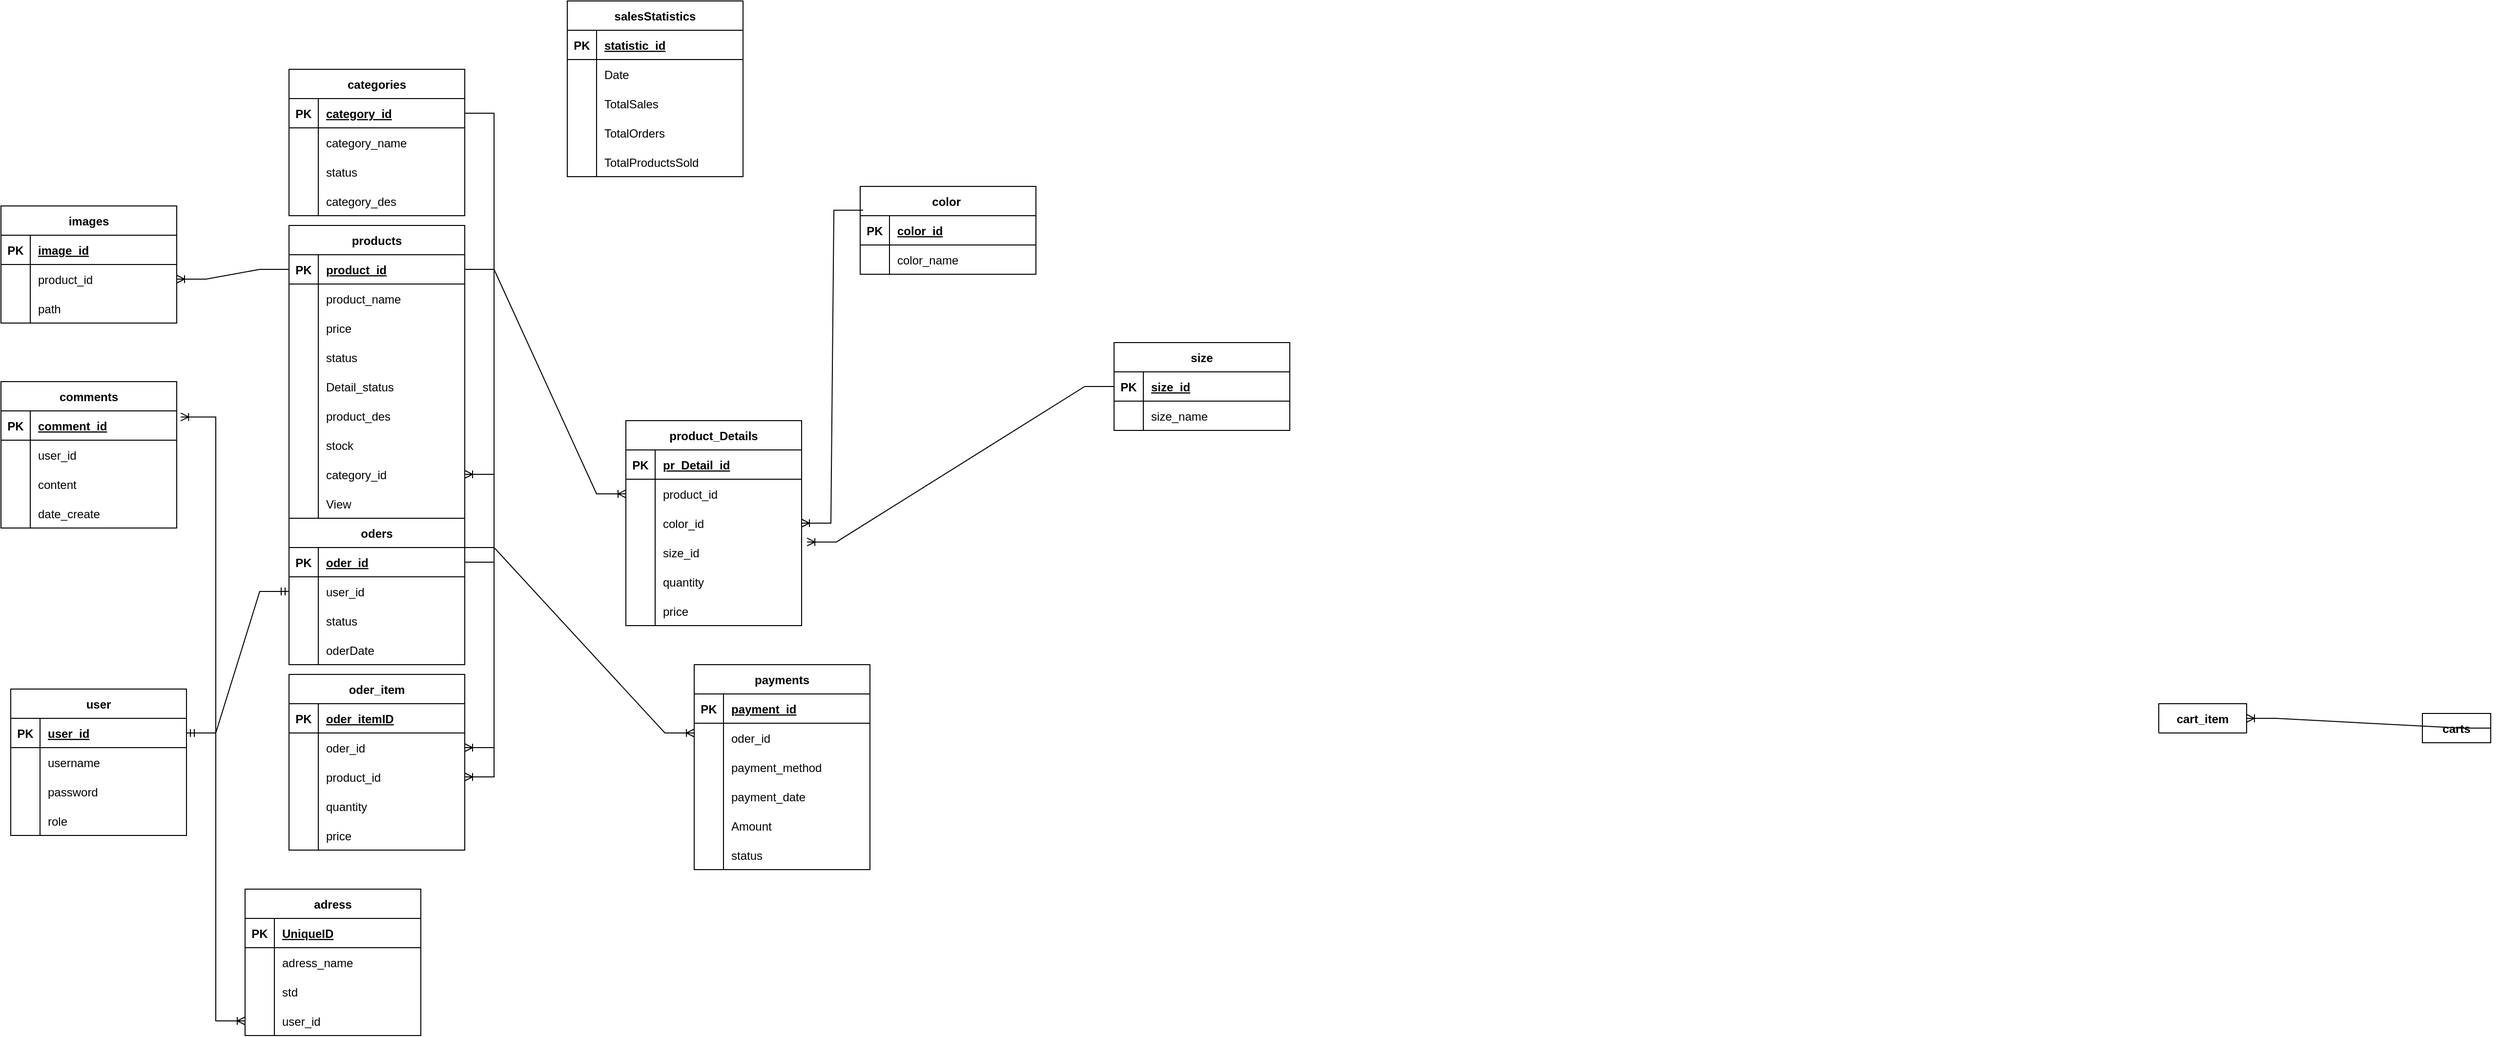 <mxfile version="24.7.5" pages="3">
  <diagram name="Page-1" id="Yl4uTM1A87WjX9Dc4Twc">
    <mxGraphModel dx="521" dy="1713" grid="1" gridSize="10" guides="1" tooltips="1" connect="1" arrows="1" fold="1" page="1" pageScale="1" pageWidth="850" pageHeight="1100" math="0" shadow="0">
      <root>
        <mxCell id="0" />
        <mxCell id="1" parent="0" />
        <mxCell id="hf-EUiOf6r4lfWL3rFR1-17" value="products" style="shape=table;startSize=30;container=1;collapsible=1;childLayout=tableLayout;fixedRows=1;rowLines=0;fontStyle=1;align=center;resizeLast=1;" parent="1" vertex="1">
          <mxGeometry x="335" y="-130" width="180" height="300" as="geometry" />
        </mxCell>
        <mxCell id="hf-EUiOf6r4lfWL3rFR1-18" value="" style="shape=tableRow;horizontal=0;startSize=0;swimlaneHead=0;swimlaneBody=0;fillColor=none;collapsible=0;dropTarget=0;points=[[0,0.5],[1,0.5]];portConstraint=eastwest;top=0;left=0;right=0;bottom=1;" parent="hf-EUiOf6r4lfWL3rFR1-17" vertex="1">
          <mxGeometry y="30" width="180" height="30" as="geometry" />
        </mxCell>
        <mxCell id="hf-EUiOf6r4lfWL3rFR1-19" value="PK" style="shape=partialRectangle;connectable=0;fillColor=none;top=0;left=0;bottom=0;right=0;fontStyle=1;overflow=hidden;" parent="hf-EUiOf6r4lfWL3rFR1-18" vertex="1">
          <mxGeometry width="30" height="30" as="geometry">
            <mxRectangle width="30" height="30" as="alternateBounds" />
          </mxGeometry>
        </mxCell>
        <mxCell id="hf-EUiOf6r4lfWL3rFR1-20" value="product_id" style="shape=partialRectangle;connectable=0;fillColor=none;top=0;left=0;bottom=0;right=0;align=left;spacingLeft=6;fontStyle=5;overflow=hidden;" parent="hf-EUiOf6r4lfWL3rFR1-18" vertex="1">
          <mxGeometry x="30" width="150" height="30" as="geometry">
            <mxRectangle width="150" height="30" as="alternateBounds" />
          </mxGeometry>
        </mxCell>
        <mxCell id="hf-EUiOf6r4lfWL3rFR1-21" value="" style="shape=tableRow;horizontal=0;startSize=0;swimlaneHead=0;swimlaneBody=0;fillColor=none;collapsible=0;dropTarget=0;points=[[0,0.5],[1,0.5]];portConstraint=eastwest;top=0;left=0;right=0;bottom=0;" parent="hf-EUiOf6r4lfWL3rFR1-17" vertex="1">
          <mxGeometry y="60" width="180" height="30" as="geometry" />
        </mxCell>
        <mxCell id="hf-EUiOf6r4lfWL3rFR1-22" value="" style="shape=partialRectangle;connectable=0;fillColor=none;top=0;left=0;bottom=0;right=0;editable=1;overflow=hidden;" parent="hf-EUiOf6r4lfWL3rFR1-21" vertex="1">
          <mxGeometry width="30" height="30" as="geometry">
            <mxRectangle width="30" height="30" as="alternateBounds" />
          </mxGeometry>
        </mxCell>
        <mxCell id="hf-EUiOf6r4lfWL3rFR1-23" value="product_name" style="shape=partialRectangle;connectable=0;fillColor=none;top=0;left=0;bottom=0;right=0;align=left;spacingLeft=6;overflow=hidden;" parent="hf-EUiOf6r4lfWL3rFR1-21" vertex="1">
          <mxGeometry x="30" width="150" height="30" as="geometry">
            <mxRectangle width="150" height="30" as="alternateBounds" />
          </mxGeometry>
        </mxCell>
        <mxCell id="hf-EUiOf6r4lfWL3rFR1-24" value="" style="shape=tableRow;horizontal=0;startSize=0;swimlaneHead=0;swimlaneBody=0;fillColor=none;collapsible=0;dropTarget=0;points=[[0,0.5],[1,0.5]];portConstraint=eastwest;top=0;left=0;right=0;bottom=0;" parent="hf-EUiOf6r4lfWL3rFR1-17" vertex="1">
          <mxGeometry y="90" width="180" height="30" as="geometry" />
        </mxCell>
        <mxCell id="hf-EUiOf6r4lfWL3rFR1-25" value="" style="shape=partialRectangle;connectable=0;fillColor=none;top=0;left=0;bottom=0;right=0;editable=1;overflow=hidden;" parent="hf-EUiOf6r4lfWL3rFR1-24" vertex="1">
          <mxGeometry width="30" height="30" as="geometry">
            <mxRectangle width="30" height="30" as="alternateBounds" />
          </mxGeometry>
        </mxCell>
        <mxCell id="hf-EUiOf6r4lfWL3rFR1-26" value="price" style="shape=partialRectangle;connectable=0;fillColor=none;top=0;left=0;bottom=0;right=0;align=left;spacingLeft=6;overflow=hidden;" parent="hf-EUiOf6r4lfWL3rFR1-24" vertex="1">
          <mxGeometry x="30" width="150" height="30" as="geometry">
            <mxRectangle width="150" height="30" as="alternateBounds" />
          </mxGeometry>
        </mxCell>
        <mxCell id="v7GWhuQnQD2poQhdGdiz-22" value="" style="shape=tableRow;horizontal=0;startSize=0;swimlaneHead=0;swimlaneBody=0;fillColor=none;collapsible=0;dropTarget=0;points=[[0,0.5],[1,0.5]];portConstraint=eastwest;top=0;left=0;right=0;bottom=0;" parent="hf-EUiOf6r4lfWL3rFR1-17" vertex="1">
          <mxGeometry y="120" width="180" height="30" as="geometry" />
        </mxCell>
        <mxCell id="v7GWhuQnQD2poQhdGdiz-23" value="" style="shape=partialRectangle;connectable=0;fillColor=none;top=0;left=0;bottom=0;right=0;editable=1;overflow=hidden;" parent="v7GWhuQnQD2poQhdGdiz-22" vertex="1">
          <mxGeometry width="30" height="30" as="geometry">
            <mxRectangle width="30" height="30" as="alternateBounds" />
          </mxGeometry>
        </mxCell>
        <mxCell id="v7GWhuQnQD2poQhdGdiz-24" value="status" style="shape=partialRectangle;connectable=0;fillColor=none;top=0;left=0;bottom=0;right=0;align=left;spacingLeft=6;overflow=hidden;" parent="v7GWhuQnQD2poQhdGdiz-22" vertex="1">
          <mxGeometry x="30" width="150" height="30" as="geometry">
            <mxRectangle width="150" height="30" as="alternateBounds" />
          </mxGeometry>
        </mxCell>
        <mxCell id="v7GWhuQnQD2poQhdGdiz-25" value="" style="shape=tableRow;horizontal=0;startSize=0;swimlaneHead=0;swimlaneBody=0;fillColor=none;collapsible=0;dropTarget=0;points=[[0,0.5],[1,0.5]];portConstraint=eastwest;top=0;left=0;right=0;bottom=0;" parent="hf-EUiOf6r4lfWL3rFR1-17" vertex="1">
          <mxGeometry y="150" width="180" height="30" as="geometry" />
        </mxCell>
        <mxCell id="v7GWhuQnQD2poQhdGdiz-26" value="" style="shape=partialRectangle;connectable=0;fillColor=none;top=0;left=0;bottom=0;right=0;editable=1;overflow=hidden;" parent="v7GWhuQnQD2poQhdGdiz-25" vertex="1">
          <mxGeometry width="30" height="30" as="geometry">
            <mxRectangle width="30" height="30" as="alternateBounds" />
          </mxGeometry>
        </mxCell>
        <mxCell id="v7GWhuQnQD2poQhdGdiz-27" value="Detail_status" style="shape=partialRectangle;connectable=0;fillColor=none;top=0;left=0;bottom=0;right=0;align=left;spacingLeft=6;overflow=hidden;" parent="v7GWhuQnQD2poQhdGdiz-25" vertex="1">
          <mxGeometry x="30" width="150" height="30" as="geometry">
            <mxRectangle width="150" height="30" as="alternateBounds" />
          </mxGeometry>
        </mxCell>
        <mxCell id="hf-EUiOf6r4lfWL3rFR1-27" value="" style="shape=tableRow;horizontal=0;startSize=0;swimlaneHead=0;swimlaneBody=0;fillColor=none;collapsible=0;dropTarget=0;points=[[0,0.5],[1,0.5]];portConstraint=eastwest;top=0;left=0;right=0;bottom=0;" parent="hf-EUiOf6r4lfWL3rFR1-17" vertex="1">
          <mxGeometry y="180" width="180" height="30" as="geometry" />
        </mxCell>
        <mxCell id="hf-EUiOf6r4lfWL3rFR1-28" value="" style="shape=partialRectangle;connectable=0;fillColor=none;top=0;left=0;bottom=0;right=0;editable=1;overflow=hidden;" parent="hf-EUiOf6r4lfWL3rFR1-27" vertex="1">
          <mxGeometry width="30" height="30" as="geometry">
            <mxRectangle width="30" height="30" as="alternateBounds" />
          </mxGeometry>
        </mxCell>
        <mxCell id="hf-EUiOf6r4lfWL3rFR1-29" value="product_des" style="shape=partialRectangle;connectable=0;fillColor=none;top=0;left=0;bottom=0;right=0;align=left;spacingLeft=6;overflow=hidden;" parent="hf-EUiOf6r4lfWL3rFR1-27" vertex="1">
          <mxGeometry x="30" width="150" height="30" as="geometry">
            <mxRectangle width="150" height="30" as="alternateBounds" />
          </mxGeometry>
        </mxCell>
        <mxCell id="hf-EUiOf6r4lfWL3rFR1-30" value="" style="shape=tableRow;horizontal=0;startSize=0;swimlaneHead=0;swimlaneBody=0;fillColor=none;collapsible=0;dropTarget=0;points=[[0,0.5],[1,0.5]];portConstraint=eastwest;top=0;left=0;right=0;bottom=0;" parent="hf-EUiOf6r4lfWL3rFR1-17" vertex="1">
          <mxGeometry y="210" width="180" height="30" as="geometry" />
        </mxCell>
        <mxCell id="hf-EUiOf6r4lfWL3rFR1-31" value="" style="shape=partialRectangle;connectable=0;fillColor=none;top=0;left=0;bottom=0;right=0;editable=1;overflow=hidden;" parent="hf-EUiOf6r4lfWL3rFR1-30" vertex="1">
          <mxGeometry width="30" height="30" as="geometry">
            <mxRectangle width="30" height="30" as="alternateBounds" />
          </mxGeometry>
        </mxCell>
        <mxCell id="hf-EUiOf6r4lfWL3rFR1-32" value="stock" style="shape=partialRectangle;connectable=0;fillColor=none;top=0;left=0;bottom=0;right=0;align=left;spacingLeft=6;overflow=hidden;" parent="hf-EUiOf6r4lfWL3rFR1-30" vertex="1">
          <mxGeometry x="30" width="150" height="30" as="geometry">
            <mxRectangle width="150" height="30" as="alternateBounds" />
          </mxGeometry>
        </mxCell>
        <mxCell id="hf-EUiOf6r4lfWL3rFR1-111" value="" style="shape=tableRow;horizontal=0;startSize=0;swimlaneHead=0;swimlaneBody=0;fillColor=none;collapsible=0;dropTarget=0;points=[[0,0.5],[1,0.5]];portConstraint=eastwest;top=0;left=0;right=0;bottom=0;" parent="hf-EUiOf6r4lfWL3rFR1-17" vertex="1">
          <mxGeometry y="240" width="180" height="30" as="geometry" />
        </mxCell>
        <mxCell id="hf-EUiOf6r4lfWL3rFR1-112" value="" style="shape=partialRectangle;connectable=0;fillColor=none;top=0;left=0;bottom=0;right=0;editable=1;overflow=hidden;" parent="hf-EUiOf6r4lfWL3rFR1-111" vertex="1">
          <mxGeometry width="30" height="30" as="geometry">
            <mxRectangle width="30" height="30" as="alternateBounds" />
          </mxGeometry>
        </mxCell>
        <mxCell id="hf-EUiOf6r4lfWL3rFR1-113" value="category_id" style="shape=partialRectangle;connectable=0;fillColor=none;top=0;left=0;bottom=0;right=0;align=left;spacingLeft=6;overflow=hidden;" parent="hf-EUiOf6r4lfWL3rFR1-111" vertex="1">
          <mxGeometry x="30" width="150" height="30" as="geometry">
            <mxRectangle width="150" height="30" as="alternateBounds" />
          </mxGeometry>
        </mxCell>
        <mxCell id="DwmwtK9DJd6brSt2Yi91-1" value="" style="shape=tableRow;horizontal=0;startSize=0;swimlaneHead=0;swimlaneBody=0;fillColor=none;collapsible=0;dropTarget=0;points=[[0,0.5],[1,0.5]];portConstraint=eastwest;top=0;left=0;right=0;bottom=0;" parent="hf-EUiOf6r4lfWL3rFR1-17" vertex="1">
          <mxGeometry y="270" width="180" height="30" as="geometry" />
        </mxCell>
        <mxCell id="DwmwtK9DJd6brSt2Yi91-2" value="" style="shape=partialRectangle;connectable=0;fillColor=none;top=0;left=0;bottom=0;right=0;editable=1;overflow=hidden;" parent="DwmwtK9DJd6brSt2Yi91-1" vertex="1">
          <mxGeometry width="30" height="30" as="geometry">
            <mxRectangle width="30" height="30" as="alternateBounds" />
          </mxGeometry>
        </mxCell>
        <mxCell id="DwmwtK9DJd6brSt2Yi91-3" value="View" style="shape=partialRectangle;connectable=0;fillColor=none;top=0;left=0;bottom=0;right=0;align=left;spacingLeft=6;overflow=hidden;" parent="DwmwtK9DJd6brSt2Yi91-1" vertex="1">
          <mxGeometry x="30" width="150" height="30" as="geometry">
            <mxRectangle width="150" height="30" as="alternateBounds" />
          </mxGeometry>
        </mxCell>
        <mxCell id="hf-EUiOf6r4lfWL3rFR1-33" value="categories" style="shape=table;startSize=30;container=1;collapsible=1;childLayout=tableLayout;fixedRows=1;rowLines=0;fontStyle=1;align=center;resizeLast=1;" parent="1" vertex="1">
          <mxGeometry x="335" y="-290" width="180" height="150" as="geometry" />
        </mxCell>
        <mxCell id="hf-EUiOf6r4lfWL3rFR1-34" value="" style="shape=tableRow;horizontal=0;startSize=0;swimlaneHead=0;swimlaneBody=0;fillColor=none;collapsible=0;dropTarget=0;points=[[0,0.5],[1,0.5]];portConstraint=eastwest;top=0;left=0;right=0;bottom=1;" parent="hf-EUiOf6r4lfWL3rFR1-33" vertex="1">
          <mxGeometry y="30" width="180" height="30" as="geometry" />
        </mxCell>
        <mxCell id="hf-EUiOf6r4lfWL3rFR1-35" value="PK" style="shape=partialRectangle;connectable=0;fillColor=none;top=0;left=0;bottom=0;right=0;fontStyle=1;overflow=hidden;" parent="hf-EUiOf6r4lfWL3rFR1-34" vertex="1">
          <mxGeometry width="30" height="30" as="geometry">
            <mxRectangle width="30" height="30" as="alternateBounds" />
          </mxGeometry>
        </mxCell>
        <mxCell id="hf-EUiOf6r4lfWL3rFR1-36" value="category_id" style="shape=partialRectangle;connectable=0;fillColor=none;top=0;left=0;bottom=0;right=0;align=left;spacingLeft=6;fontStyle=5;overflow=hidden;" parent="hf-EUiOf6r4lfWL3rFR1-34" vertex="1">
          <mxGeometry x="30" width="150" height="30" as="geometry">
            <mxRectangle width="150" height="30" as="alternateBounds" />
          </mxGeometry>
        </mxCell>
        <mxCell id="E1x5jFy5EvSY3c83G-pD-2" value="" style="shape=tableRow;horizontal=0;startSize=0;swimlaneHead=0;swimlaneBody=0;fillColor=none;collapsible=0;dropTarget=0;points=[[0,0.5],[1,0.5]];portConstraint=eastwest;top=0;left=0;right=0;bottom=0;" parent="hf-EUiOf6r4lfWL3rFR1-33" vertex="1">
          <mxGeometry y="60" width="180" height="30" as="geometry" />
        </mxCell>
        <mxCell id="E1x5jFy5EvSY3c83G-pD-3" value="" style="shape=partialRectangle;connectable=0;fillColor=none;top=0;left=0;bottom=0;right=0;editable=1;overflow=hidden;" parent="E1x5jFy5EvSY3c83G-pD-2" vertex="1">
          <mxGeometry width="30" height="30" as="geometry">
            <mxRectangle width="30" height="30" as="alternateBounds" />
          </mxGeometry>
        </mxCell>
        <mxCell id="E1x5jFy5EvSY3c83G-pD-4" value="category_name" style="shape=partialRectangle;connectable=0;fillColor=none;top=0;left=0;bottom=0;right=0;align=left;spacingLeft=6;overflow=hidden;" parent="E1x5jFy5EvSY3c83G-pD-2" vertex="1">
          <mxGeometry x="30" width="150" height="30" as="geometry">
            <mxRectangle width="150" height="30" as="alternateBounds" />
          </mxGeometry>
        </mxCell>
        <mxCell id="hf-EUiOf6r4lfWL3rFR1-37" value="" style="shape=tableRow;horizontal=0;startSize=0;swimlaneHead=0;swimlaneBody=0;fillColor=none;collapsible=0;dropTarget=0;points=[[0,0.5],[1,0.5]];portConstraint=eastwest;top=0;left=0;right=0;bottom=0;" parent="hf-EUiOf6r4lfWL3rFR1-33" vertex="1">
          <mxGeometry y="90" width="180" height="30" as="geometry" />
        </mxCell>
        <mxCell id="hf-EUiOf6r4lfWL3rFR1-38" value="" style="shape=partialRectangle;connectable=0;fillColor=none;top=0;left=0;bottom=0;right=0;editable=1;overflow=hidden;" parent="hf-EUiOf6r4lfWL3rFR1-37" vertex="1">
          <mxGeometry width="30" height="30" as="geometry">
            <mxRectangle width="30" height="30" as="alternateBounds" />
          </mxGeometry>
        </mxCell>
        <mxCell id="hf-EUiOf6r4lfWL3rFR1-39" value="status" style="shape=partialRectangle;connectable=0;fillColor=none;top=0;left=0;bottom=0;right=0;align=left;spacingLeft=6;overflow=hidden;" parent="hf-EUiOf6r4lfWL3rFR1-37" vertex="1">
          <mxGeometry x="30" width="150" height="30" as="geometry">
            <mxRectangle width="150" height="30" as="alternateBounds" />
          </mxGeometry>
        </mxCell>
        <mxCell id="hf-EUiOf6r4lfWL3rFR1-40" value="" style="shape=tableRow;horizontal=0;startSize=0;swimlaneHead=0;swimlaneBody=0;fillColor=none;collapsible=0;dropTarget=0;points=[[0,0.5],[1,0.5]];portConstraint=eastwest;top=0;left=0;right=0;bottom=0;" parent="hf-EUiOf6r4lfWL3rFR1-33" vertex="1">
          <mxGeometry y="120" width="180" height="30" as="geometry" />
        </mxCell>
        <mxCell id="hf-EUiOf6r4lfWL3rFR1-41" value="" style="shape=partialRectangle;connectable=0;fillColor=none;top=0;left=0;bottom=0;right=0;editable=1;overflow=hidden;" parent="hf-EUiOf6r4lfWL3rFR1-40" vertex="1">
          <mxGeometry width="30" height="30" as="geometry">
            <mxRectangle width="30" height="30" as="alternateBounds" />
          </mxGeometry>
        </mxCell>
        <mxCell id="hf-EUiOf6r4lfWL3rFR1-42" value="category_des" style="shape=partialRectangle;connectable=0;fillColor=none;top=0;left=0;bottom=0;right=0;align=left;spacingLeft=6;overflow=hidden;" parent="hf-EUiOf6r4lfWL3rFR1-40" vertex="1">
          <mxGeometry x="30" width="150" height="30" as="geometry">
            <mxRectangle width="150" height="30" as="alternateBounds" />
          </mxGeometry>
        </mxCell>
        <mxCell id="hf-EUiOf6r4lfWL3rFR1-46" value="user" style="shape=table;startSize=30;container=1;collapsible=1;childLayout=tableLayout;fixedRows=1;rowLines=0;fontStyle=1;align=center;resizeLast=1;" parent="1" vertex="1">
          <mxGeometry x="50" y="345" width="180" height="150" as="geometry" />
        </mxCell>
        <mxCell id="hf-EUiOf6r4lfWL3rFR1-47" value="" style="shape=tableRow;horizontal=0;startSize=0;swimlaneHead=0;swimlaneBody=0;fillColor=none;collapsible=0;dropTarget=0;points=[[0,0.5],[1,0.5]];portConstraint=eastwest;top=0;left=0;right=0;bottom=1;" parent="hf-EUiOf6r4lfWL3rFR1-46" vertex="1">
          <mxGeometry y="30" width="180" height="30" as="geometry" />
        </mxCell>
        <mxCell id="hf-EUiOf6r4lfWL3rFR1-48" value="PK" style="shape=partialRectangle;connectable=0;fillColor=none;top=0;left=0;bottom=0;right=0;fontStyle=1;overflow=hidden;" parent="hf-EUiOf6r4lfWL3rFR1-47" vertex="1">
          <mxGeometry width="30" height="30" as="geometry">
            <mxRectangle width="30" height="30" as="alternateBounds" />
          </mxGeometry>
        </mxCell>
        <mxCell id="hf-EUiOf6r4lfWL3rFR1-49" value="user_id" style="shape=partialRectangle;connectable=0;fillColor=none;top=0;left=0;bottom=0;right=0;align=left;spacingLeft=6;fontStyle=5;overflow=hidden;" parent="hf-EUiOf6r4lfWL3rFR1-47" vertex="1">
          <mxGeometry x="30" width="150" height="30" as="geometry">
            <mxRectangle width="150" height="30" as="alternateBounds" />
          </mxGeometry>
        </mxCell>
        <mxCell id="hf-EUiOf6r4lfWL3rFR1-50" value="" style="shape=tableRow;horizontal=0;startSize=0;swimlaneHead=0;swimlaneBody=0;fillColor=none;collapsible=0;dropTarget=0;points=[[0,0.5],[1,0.5]];portConstraint=eastwest;top=0;left=0;right=0;bottom=0;" parent="hf-EUiOf6r4lfWL3rFR1-46" vertex="1">
          <mxGeometry y="60" width="180" height="30" as="geometry" />
        </mxCell>
        <mxCell id="hf-EUiOf6r4lfWL3rFR1-51" value="" style="shape=partialRectangle;connectable=0;fillColor=none;top=0;left=0;bottom=0;right=0;editable=1;overflow=hidden;" parent="hf-EUiOf6r4lfWL3rFR1-50" vertex="1">
          <mxGeometry width="30" height="30" as="geometry">
            <mxRectangle width="30" height="30" as="alternateBounds" />
          </mxGeometry>
        </mxCell>
        <mxCell id="hf-EUiOf6r4lfWL3rFR1-52" value="username" style="shape=partialRectangle;connectable=0;fillColor=none;top=0;left=0;bottom=0;right=0;align=left;spacingLeft=6;overflow=hidden;" parent="hf-EUiOf6r4lfWL3rFR1-50" vertex="1">
          <mxGeometry x="30" width="150" height="30" as="geometry">
            <mxRectangle width="150" height="30" as="alternateBounds" />
          </mxGeometry>
        </mxCell>
        <mxCell id="hf-EUiOf6r4lfWL3rFR1-53" value="" style="shape=tableRow;horizontal=0;startSize=0;swimlaneHead=0;swimlaneBody=0;fillColor=none;collapsible=0;dropTarget=0;points=[[0,0.5],[1,0.5]];portConstraint=eastwest;top=0;left=0;right=0;bottom=0;" parent="hf-EUiOf6r4lfWL3rFR1-46" vertex="1">
          <mxGeometry y="90" width="180" height="30" as="geometry" />
        </mxCell>
        <mxCell id="hf-EUiOf6r4lfWL3rFR1-54" value="" style="shape=partialRectangle;connectable=0;fillColor=none;top=0;left=0;bottom=0;right=0;editable=1;overflow=hidden;" parent="hf-EUiOf6r4lfWL3rFR1-53" vertex="1">
          <mxGeometry width="30" height="30" as="geometry">
            <mxRectangle width="30" height="30" as="alternateBounds" />
          </mxGeometry>
        </mxCell>
        <mxCell id="hf-EUiOf6r4lfWL3rFR1-55" value="password" style="shape=partialRectangle;connectable=0;fillColor=none;top=0;left=0;bottom=0;right=0;align=left;spacingLeft=6;overflow=hidden;" parent="hf-EUiOf6r4lfWL3rFR1-53" vertex="1">
          <mxGeometry x="30" width="150" height="30" as="geometry">
            <mxRectangle width="150" height="30" as="alternateBounds" />
          </mxGeometry>
        </mxCell>
        <mxCell id="hf-EUiOf6r4lfWL3rFR1-56" value="" style="shape=tableRow;horizontal=0;startSize=0;swimlaneHead=0;swimlaneBody=0;fillColor=none;collapsible=0;dropTarget=0;points=[[0,0.5],[1,0.5]];portConstraint=eastwest;top=0;left=0;right=0;bottom=0;" parent="hf-EUiOf6r4lfWL3rFR1-46" vertex="1">
          <mxGeometry y="120" width="180" height="30" as="geometry" />
        </mxCell>
        <mxCell id="hf-EUiOf6r4lfWL3rFR1-57" value="" style="shape=partialRectangle;connectable=0;fillColor=none;top=0;left=0;bottom=0;right=0;editable=1;overflow=hidden;" parent="hf-EUiOf6r4lfWL3rFR1-56" vertex="1">
          <mxGeometry width="30" height="30" as="geometry">
            <mxRectangle width="30" height="30" as="alternateBounds" />
          </mxGeometry>
        </mxCell>
        <mxCell id="hf-EUiOf6r4lfWL3rFR1-58" value="role" style="shape=partialRectangle;connectable=0;fillColor=none;top=0;left=0;bottom=0;right=0;align=left;spacingLeft=6;overflow=hidden;" parent="hf-EUiOf6r4lfWL3rFR1-56" vertex="1">
          <mxGeometry x="30" width="150" height="30" as="geometry">
            <mxRectangle width="150" height="30" as="alternateBounds" />
          </mxGeometry>
        </mxCell>
        <mxCell id="hf-EUiOf6r4lfWL3rFR1-59" value="images" style="shape=table;startSize=30;container=1;collapsible=1;childLayout=tableLayout;fixedRows=1;rowLines=0;fontStyle=1;align=center;resizeLast=1;" parent="1" vertex="1">
          <mxGeometry x="40" y="-150" width="180" height="120" as="geometry" />
        </mxCell>
        <mxCell id="hf-EUiOf6r4lfWL3rFR1-60" value="" style="shape=tableRow;horizontal=0;startSize=0;swimlaneHead=0;swimlaneBody=0;fillColor=none;collapsible=0;dropTarget=0;points=[[0,0.5],[1,0.5]];portConstraint=eastwest;top=0;left=0;right=0;bottom=1;" parent="hf-EUiOf6r4lfWL3rFR1-59" vertex="1">
          <mxGeometry y="30" width="180" height="30" as="geometry" />
        </mxCell>
        <mxCell id="hf-EUiOf6r4lfWL3rFR1-61" value="PK" style="shape=partialRectangle;connectable=0;fillColor=none;top=0;left=0;bottom=0;right=0;fontStyle=1;overflow=hidden;" parent="hf-EUiOf6r4lfWL3rFR1-60" vertex="1">
          <mxGeometry width="30" height="30" as="geometry">
            <mxRectangle width="30" height="30" as="alternateBounds" />
          </mxGeometry>
        </mxCell>
        <mxCell id="hf-EUiOf6r4lfWL3rFR1-62" value="image_id" style="shape=partialRectangle;connectable=0;fillColor=none;top=0;left=0;bottom=0;right=0;align=left;spacingLeft=6;fontStyle=5;overflow=hidden;" parent="hf-EUiOf6r4lfWL3rFR1-60" vertex="1">
          <mxGeometry x="30" width="150" height="30" as="geometry">
            <mxRectangle width="150" height="30" as="alternateBounds" />
          </mxGeometry>
        </mxCell>
        <mxCell id="hf-EUiOf6r4lfWL3rFR1-63" value="" style="shape=tableRow;horizontal=0;startSize=0;swimlaneHead=0;swimlaneBody=0;fillColor=none;collapsible=0;dropTarget=0;points=[[0,0.5],[1,0.5]];portConstraint=eastwest;top=0;left=0;right=0;bottom=0;" parent="hf-EUiOf6r4lfWL3rFR1-59" vertex="1">
          <mxGeometry y="60" width="180" height="30" as="geometry" />
        </mxCell>
        <mxCell id="hf-EUiOf6r4lfWL3rFR1-64" value="" style="shape=partialRectangle;connectable=0;fillColor=none;top=0;left=0;bottom=0;right=0;editable=1;overflow=hidden;" parent="hf-EUiOf6r4lfWL3rFR1-63" vertex="1">
          <mxGeometry width="30" height="30" as="geometry">
            <mxRectangle width="30" height="30" as="alternateBounds" />
          </mxGeometry>
        </mxCell>
        <mxCell id="hf-EUiOf6r4lfWL3rFR1-65" value="product_id" style="shape=partialRectangle;connectable=0;fillColor=none;top=0;left=0;bottom=0;right=0;align=left;spacingLeft=6;overflow=hidden;" parent="hf-EUiOf6r4lfWL3rFR1-63" vertex="1">
          <mxGeometry x="30" width="150" height="30" as="geometry">
            <mxRectangle width="150" height="30" as="alternateBounds" />
          </mxGeometry>
        </mxCell>
        <mxCell id="hf-EUiOf6r4lfWL3rFR1-66" value="" style="shape=tableRow;horizontal=0;startSize=0;swimlaneHead=0;swimlaneBody=0;fillColor=none;collapsible=0;dropTarget=0;points=[[0,0.5],[1,0.5]];portConstraint=eastwest;top=0;left=0;right=0;bottom=0;" parent="hf-EUiOf6r4lfWL3rFR1-59" vertex="1">
          <mxGeometry y="90" width="180" height="30" as="geometry" />
        </mxCell>
        <mxCell id="hf-EUiOf6r4lfWL3rFR1-67" value="" style="shape=partialRectangle;connectable=0;fillColor=none;top=0;left=0;bottom=0;right=0;editable=1;overflow=hidden;" parent="hf-EUiOf6r4lfWL3rFR1-66" vertex="1">
          <mxGeometry width="30" height="30" as="geometry">
            <mxRectangle width="30" height="30" as="alternateBounds" />
          </mxGeometry>
        </mxCell>
        <mxCell id="hf-EUiOf6r4lfWL3rFR1-68" value="path" style="shape=partialRectangle;connectable=0;fillColor=none;top=0;left=0;bottom=0;right=0;align=left;spacingLeft=6;overflow=hidden;" parent="hf-EUiOf6r4lfWL3rFR1-66" vertex="1">
          <mxGeometry x="30" width="150" height="30" as="geometry">
            <mxRectangle width="150" height="30" as="alternateBounds" />
          </mxGeometry>
        </mxCell>
        <mxCell id="hf-EUiOf6r4lfWL3rFR1-72" value="cart_item" style="shape=table;startSize=30;container=1;collapsible=1;childLayout=tableLayout;fixedRows=1;rowLines=0;fontStyle=1;align=center;resizeLast=1;" parent="1" vertex="1" collapsed="1">
          <mxGeometry x="2250" y="360" width="90" height="30" as="geometry">
            <mxRectangle x="425" y="380" width="180" height="120" as="alternateBounds" />
          </mxGeometry>
        </mxCell>
        <mxCell id="hf-EUiOf6r4lfWL3rFR1-73" value="" style="shape=tableRow;horizontal=0;startSize=0;swimlaneHead=0;swimlaneBody=0;fillColor=none;collapsible=0;dropTarget=0;points=[[0,0.5],[1,0.5]];portConstraint=eastwest;top=0;left=0;right=0;bottom=1;" parent="hf-EUiOf6r4lfWL3rFR1-72" vertex="1">
          <mxGeometry y="30" width="180" height="30" as="geometry" />
        </mxCell>
        <mxCell id="hf-EUiOf6r4lfWL3rFR1-74" value="PK" style="shape=partialRectangle;connectable=0;fillColor=none;top=0;left=0;bottom=0;right=0;fontStyle=1;overflow=hidden;" parent="hf-EUiOf6r4lfWL3rFR1-73" vertex="1">
          <mxGeometry width="30" height="30" as="geometry">
            <mxRectangle width="30" height="30" as="alternateBounds" />
          </mxGeometry>
        </mxCell>
        <mxCell id="hf-EUiOf6r4lfWL3rFR1-75" value="cart_id" style="shape=partialRectangle;connectable=0;fillColor=none;top=0;left=0;bottom=0;right=0;align=left;spacingLeft=6;fontStyle=5;overflow=hidden;" parent="hf-EUiOf6r4lfWL3rFR1-73" vertex="1">
          <mxGeometry x="30" width="150" height="30" as="geometry">
            <mxRectangle width="150" height="30" as="alternateBounds" />
          </mxGeometry>
        </mxCell>
        <mxCell id="hf-EUiOf6r4lfWL3rFR1-79" value="" style="shape=tableRow;horizontal=0;startSize=0;swimlaneHead=0;swimlaneBody=0;fillColor=none;collapsible=0;dropTarget=0;points=[[0,0.5],[1,0.5]];portConstraint=eastwest;top=0;left=0;right=0;bottom=0;" parent="hf-EUiOf6r4lfWL3rFR1-72" vertex="1">
          <mxGeometry y="60" width="180" height="30" as="geometry" />
        </mxCell>
        <mxCell id="hf-EUiOf6r4lfWL3rFR1-80" value="" style="shape=partialRectangle;connectable=0;fillColor=none;top=0;left=0;bottom=0;right=0;editable=1;overflow=hidden;" parent="hf-EUiOf6r4lfWL3rFR1-79" vertex="1">
          <mxGeometry width="30" height="30" as="geometry">
            <mxRectangle width="30" height="30" as="alternateBounds" />
          </mxGeometry>
        </mxCell>
        <mxCell id="hf-EUiOf6r4lfWL3rFR1-81" value="quatity" style="shape=partialRectangle;connectable=0;fillColor=none;top=0;left=0;bottom=0;right=0;align=left;spacingLeft=6;overflow=hidden;" parent="hf-EUiOf6r4lfWL3rFR1-79" vertex="1">
          <mxGeometry x="30" width="150" height="30" as="geometry">
            <mxRectangle width="150" height="30" as="alternateBounds" />
          </mxGeometry>
        </mxCell>
        <mxCell id="hf-EUiOf6r4lfWL3rFR1-82" value="" style="shape=tableRow;horizontal=0;startSize=0;swimlaneHead=0;swimlaneBody=0;fillColor=none;collapsible=0;dropTarget=0;points=[[0,0.5],[1,0.5]];portConstraint=eastwest;top=0;left=0;right=0;bottom=0;" parent="hf-EUiOf6r4lfWL3rFR1-72" vertex="1">
          <mxGeometry y="90" width="180" height="30" as="geometry" />
        </mxCell>
        <mxCell id="hf-EUiOf6r4lfWL3rFR1-83" value="" style="shape=partialRectangle;connectable=0;fillColor=none;top=0;left=0;bottom=0;right=0;editable=1;overflow=hidden;" parent="hf-EUiOf6r4lfWL3rFR1-82" vertex="1">
          <mxGeometry width="30" height="30" as="geometry">
            <mxRectangle width="30" height="30" as="alternateBounds" />
          </mxGeometry>
        </mxCell>
        <mxCell id="hf-EUiOf6r4lfWL3rFR1-84" value="product_id" style="shape=partialRectangle;connectable=0;fillColor=none;top=0;left=0;bottom=0;right=0;align=left;spacingLeft=6;overflow=hidden;" parent="hf-EUiOf6r4lfWL3rFR1-82" vertex="1">
          <mxGeometry x="30" width="150" height="30" as="geometry">
            <mxRectangle width="150" height="30" as="alternateBounds" />
          </mxGeometry>
        </mxCell>
        <mxCell id="hf-EUiOf6r4lfWL3rFR1-85" value="carts" style="shape=table;startSize=0;container=1;collapsible=1;childLayout=tableLayout;fixedRows=1;rowLines=0;fontStyle=1;align=center;resizeLast=1;" parent="1" vertex="1" collapsed="1">
          <mxGeometry x="2520" y="370" width="70" height="30" as="geometry">
            <mxRectangle x="425" y="250" width="180" height="90" as="alternateBounds" />
          </mxGeometry>
        </mxCell>
        <mxCell id="hf-EUiOf6r4lfWL3rFR1-86" value="" style="shape=tableRow;horizontal=0;startSize=0;swimlaneHead=0;swimlaneBody=0;fillColor=none;collapsible=0;dropTarget=0;points=[[0,0.5],[1,0.5]];portConstraint=eastwest;top=0;left=0;right=0;bottom=1;" parent="hf-EUiOf6r4lfWL3rFR1-85" vertex="1">
          <mxGeometry y="30" width="180" height="30" as="geometry" />
        </mxCell>
        <mxCell id="hf-EUiOf6r4lfWL3rFR1-87" value="PK" style="shape=partialRectangle;connectable=0;fillColor=none;top=0;left=0;bottom=0;right=0;fontStyle=1;overflow=hidden;" parent="hf-EUiOf6r4lfWL3rFR1-86" vertex="1">
          <mxGeometry width="30" height="30" as="geometry">
            <mxRectangle width="30" height="30" as="alternateBounds" />
          </mxGeometry>
        </mxCell>
        <mxCell id="hf-EUiOf6r4lfWL3rFR1-88" value="cart_id" style="shape=partialRectangle;connectable=0;fillColor=none;top=0;left=0;bottom=0;right=0;align=left;spacingLeft=6;fontStyle=5;overflow=hidden;" parent="hf-EUiOf6r4lfWL3rFR1-86" vertex="1">
          <mxGeometry x="30" width="150" height="30" as="geometry">
            <mxRectangle width="150" height="30" as="alternateBounds" />
          </mxGeometry>
        </mxCell>
        <mxCell id="hf-EUiOf6r4lfWL3rFR1-89" value="" style="shape=tableRow;horizontal=0;startSize=0;swimlaneHead=0;swimlaneBody=0;fillColor=none;collapsible=0;dropTarget=0;points=[[0,0.5],[1,0.5]];portConstraint=eastwest;top=0;left=0;right=0;bottom=0;" parent="hf-EUiOf6r4lfWL3rFR1-85" vertex="1">
          <mxGeometry y="60" width="180" height="30" as="geometry" />
        </mxCell>
        <mxCell id="hf-EUiOf6r4lfWL3rFR1-90" value="" style="shape=partialRectangle;connectable=0;fillColor=none;top=0;left=0;bottom=0;right=0;editable=1;overflow=hidden;" parent="hf-EUiOf6r4lfWL3rFR1-89" vertex="1">
          <mxGeometry width="30" height="30" as="geometry">
            <mxRectangle width="30" height="30" as="alternateBounds" />
          </mxGeometry>
        </mxCell>
        <mxCell id="hf-EUiOf6r4lfWL3rFR1-91" value="user_id" style="shape=partialRectangle;connectable=0;fillColor=none;top=0;left=0;bottom=0;right=0;align=left;spacingLeft=6;overflow=hidden;" parent="hf-EUiOf6r4lfWL3rFR1-89" vertex="1">
          <mxGeometry x="30" width="150" height="30" as="geometry">
            <mxRectangle width="150" height="30" as="alternateBounds" />
          </mxGeometry>
        </mxCell>
        <mxCell id="hf-EUiOf6r4lfWL3rFR1-98" value="comments" style="shape=table;startSize=30;container=1;collapsible=1;childLayout=tableLayout;fixedRows=1;rowLines=0;fontStyle=1;align=center;resizeLast=1;" parent="1" vertex="1">
          <mxGeometry x="40" y="30" width="180" height="150" as="geometry" />
        </mxCell>
        <mxCell id="hf-EUiOf6r4lfWL3rFR1-99" value="" style="shape=tableRow;horizontal=0;startSize=0;swimlaneHead=0;swimlaneBody=0;fillColor=none;collapsible=0;dropTarget=0;points=[[0,0.5],[1,0.5]];portConstraint=eastwest;top=0;left=0;right=0;bottom=1;" parent="hf-EUiOf6r4lfWL3rFR1-98" vertex="1">
          <mxGeometry y="30" width="180" height="30" as="geometry" />
        </mxCell>
        <mxCell id="hf-EUiOf6r4lfWL3rFR1-100" value="PK" style="shape=partialRectangle;connectable=0;fillColor=none;top=0;left=0;bottom=0;right=0;fontStyle=1;overflow=hidden;" parent="hf-EUiOf6r4lfWL3rFR1-99" vertex="1">
          <mxGeometry width="30" height="30" as="geometry">
            <mxRectangle width="30" height="30" as="alternateBounds" />
          </mxGeometry>
        </mxCell>
        <mxCell id="hf-EUiOf6r4lfWL3rFR1-101" value="comment_id" style="shape=partialRectangle;connectable=0;fillColor=none;top=0;left=0;bottom=0;right=0;align=left;spacingLeft=6;fontStyle=5;overflow=hidden;" parent="hf-EUiOf6r4lfWL3rFR1-99" vertex="1">
          <mxGeometry x="30" width="150" height="30" as="geometry">
            <mxRectangle width="150" height="30" as="alternateBounds" />
          </mxGeometry>
        </mxCell>
        <mxCell id="hf-EUiOf6r4lfWL3rFR1-102" value="" style="shape=tableRow;horizontal=0;startSize=0;swimlaneHead=0;swimlaneBody=0;fillColor=none;collapsible=0;dropTarget=0;points=[[0,0.5],[1,0.5]];portConstraint=eastwest;top=0;left=0;right=0;bottom=0;" parent="hf-EUiOf6r4lfWL3rFR1-98" vertex="1">
          <mxGeometry y="60" width="180" height="30" as="geometry" />
        </mxCell>
        <mxCell id="hf-EUiOf6r4lfWL3rFR1-103" value="" style="shape=partialRectangle;connectable=0;fillColor=none;top=0;left=0;bottom=0;right=0;editable=1;overflow=hidden;" parent="hf-EUiOf6r4lfWL3rFR1-102" vertex="1">
          <mxGeometry width="30" height="30" as="geometry">
            <mxRectangle width="30" height="30" as="alternateBounds" />
          </mxGeometry>
        </mxCell>
        <mxCell id="hf-EUiOf6r4lfWL3rFR1-104" value="user_id" style="shape=partialRectangle;connectable=0;fillColor=none;top=0;left=0;bottom=0;right=0;align=left;spacingLeft=6;overflow=hidden;" parent="hf-EUiOf6r4lfWL3rFR1-102" vertex="1">
          <mxGeometry x="30" width="150" height="30" as="geometry">
            <mxRectangle width="150" height="30" as="alternateBounds" />
          </mxGeometry>
        </mxCell>
        <mxCell id="hf-EUiOf6r4lfWL3rFR1-105" value="" style="shape=tableRow;horizontal=0;startSize=0;swimlaneHead=0;swimlaneBody=0;fillColor=none;collapsible=0;dropTarget=0;points=[[0,0.5],[1,0.5]];portConstraint=eastwest;top=0;left=0;right=0;bottom=0;" parent="hf-EUiOf6r4lfWL3rFR1-98" vertex="1">
          <mxGeometry y="90" width="180" height="30" as="geometry" />
        </mxCell>
        <mxCell id="hf-EUiOf6r4lfWL3rFR1-106" value="" style="shape=partialRectangle;connectable=0;fillColor=none;top=0;left=0;bottom=0;right=0;editable=1;overflow=hidden;" parent="hf-EUiOf6r4lfWL3rFR1-105" vertex="1">
          <mxGeometry width="30" height="30" as="geometry">
            <mxRectangle width="30" height="30" as="alternateBounds" />
          </mxGeometry>
        </mxCell>
        <mxCell id="hf-EUiOf6r4lfWL3rFR1-107" value="content" style="shape=partialRectangle;connectable=0;fillColor=none;top=0;left=0;bottom=0;right=0;align=left;spacingLeft=6;overflow=hidden;" parent="hf-EUiOf6r4lfWL3rFR1-105" vertex="1">
          <mxGeometry x="30" width="150" height="30" as="geometry">
            <mxRectangle width="150" height="30" as="alternateBounds" />
          </mxGeometry>
        </mxCell>
        <mxCell id="hf-EUiOf6r4lfWL3rFR1-108" value="" style="shape=tableRow;horizontal=0;startSize=0;swimlaneHead=0;swimlaneBody=0;fillColor=none;collapsible=0;dropTarget=0;points=[[0,0.5],[1,0.5]];portConstraint=eastwest;top=0;left=0;right=0;bottom=0;" parent="hf-EUiOf6r4lfWL3rFR1-98" vertex="1">
          <mxGeometry y="120" width="180" height="30" as="geometry" />
        </mxCell>
        <mxCell id="hf-EUiOf6r4lfWL3rFR1-109" value="" style="shape=partialRectangle;connectable=0;fillColor=none;top=0;left=0;bottom=0;right=0;editable=1;overflow=hidden;" parent="hf-EUiOf6r4lfWL3rFR1-108" vertex="1">
          <mxGeometry width="30" height="30" as="geometry">
            <mxRectangle width="30" height="30" as="alternateBounds" />
          </mxGeometry>
        </mxCell>
        <mxCell id="hf-EUiOf6r4lfWL3rFR1-110" value="date_create" style="shape=partialRectangle;connectable=0;fillColor=none;top=0;left=0;bottom=0;right=0;align=left;spacingLeft=6;overflow=hidden;" parent="hf-EUiOf6r4lfWL3rFR1-108" vertex="1">
          <mxGeometry x="30" width="150" height="30" as="geometry">
            <mxRectangle width="150" height="30" as="alternateBounds" />
          </mxGeometry>
        </mxCell>
        <mxCell id="hf-EUiOf6r4lfWL3rFR1-156" value="" style="edgeStyle=entityRelationEdgeStyle;fontSize=12;html=1;endArrow=ERoneToMany;rounded=0;entryX=1;entryY=0.5;entryDx=0;entryDy=0;exitX=1;exitY=0.5;exitDx=0;exitDy=0;" parent="1" source="hf-EUiOf6r4lfWL3rFR1-34" target="hf-EUiOf6r4lfWL3rFR1-111" edge="1">
          <mxGeometry width="100" height="100" relative="1" as="geometry">
            <mxPoint x="180" y="115" as="sourcePoint" />
            <mxPoint x="521.421" y="275" as="targetPoint" />
          </mxGeometry>
        </mxCell>
        <mxCell id="hf-EUiOf6r4lfWL3rFR1-161" value="" style="edgeStyle=entityRelationEdgeStyle;fontSize=12;html=1;endArrow=ERoneToMany;rounded=0;exitX=0;exitY=0.5;exitDx=0;exitDy=0;entryX=1;entryY=0.5;entryDx=0;entryDy=0;" parent="1" source="hf-EUiOf6r4lfWL3rFR1-18" target="hf-EUiOf6r4lfWL3rFR1-63" edge="1">
          <mxGeometry width="100" height="100" relative="1" as="geometry">
            <mxPoint x="330" y="140" as="sourcePoint" />
            <mxPoint x="430" y="40" as="targetPoint" />
          </mxGeometry>
        </mxCell>
        <mxCell id="hf-EUiOf6r4lfWL3rFR1-162" value="" style="edgeStyle=entityRelationEdgeStyle;fontSize=12;html=1;endArrow=ERoneToMany;rounded=0;entryX=1.023;entryY=0.207;entryDx=0;entryDy=0;entryPerimeter=0;" parent="1" source="hf-EUiOf6r4lfWL3rFR1-47" target="hf-EUiOf6r4lfWL3rFR1-99" edge="1">
          <mxGeometry width="100" height="100" relative="1" as="geometry">
            <mxPoint x="410" y="90" as="sourcePoint" />
            <mxPoint x="510" y="-10" as="targetPoint" />
          </mxGeometry>
        </mxCell>
        <mxCell id="DwmwtK9DJd6brSt2Yi91-4" value="oders" style="shape=table;startSize=30;container=1;collapsible=1;childLayout=tableLayout;fixedRows=1;rowLines=0;fontStyle=1;align=center;resizeLast=1;" parent="1" vertex="1">
          <mxGeometry x="335" y="170" width="180" height="150" as="geometry" />
        </mxCell>
        <mxCell id="DwmwtK9DJd6brSt2Yi91-5" value="" style="shape=tableRow;horizontal=0;startSize=0;swimlaneHead=0;swimlaneBody=0;fillColor=none;collapsible=0;dropTarget=0;points=[[0,0.5],[1,0.5]];portConstraint=eastwest;top=0;left=0;right=0;bottom=1;" parent="DwmwtK9DJd6brSt2Yi91-4" vertex="1">
          <mxGeometry y="30" width="180" height="30" as="geometry" />
        </mxCell>
        <mxCell id="DwmwtK9DJd6brSt2Yi91-6" value="PK" style="shape=partialRectangle;connectable=0;fillColor=none;top=0;left=0;bottom=0;right=0;fontStyle=1;overflow=hidden;" parent="DwmwtK9DJd6brSt2Yi91-5" vertex="1">
          <mxGeometry width="30" height="30" as="geometry">
            <mxRectangle width="30" height="30" as="alternateBounds" />
          </mxGeometry>
        </mxCell>
        <mxCell id="DwmwtK9DJd6brSt2Yi91-7" value="oder_id" style="shape=partialRectangle;connectable=0;fillColor=none;top=0;left=0;bottom=0;right=0;align=left;spacingLeft=6;fontStyle=5;overflow=hidden;" parent="DwmwtK9DJd6brSt2Yi91-5" vertex="1">
          <mxGeometry x="30" width="150" height="30" as="geometry">
            <mxRectangle width="150" height="30" as="alternateBounds" />
          </mxGeometry>
        </mxCell>
        <mxCell id="DwmwtK9DJd6brSt2Yi91-8" value="" style="shape=tableRow;horizontal=0;startSize=0;swimlaneHead=0;swimlaneBody=0;fillColor=none;collapsible=0;dropTarget=0;points=[[0,0.5],[1,0.5]];portConstraint=eastwest;top=0;left=0;right=0;bottom=0;" parent="DwmwtK9DJd6brSt2Yi91-4" vertex="1">
          <mxGeometry y="60" width="180" height="30" as="geometry" />
        </mxCell>
        <mxCell id="DwmwtK9DJd6brSt2Yi91-9" value="" style="shape=partialRectangle;connectable=0;fillColor=none;top=0;left=0;bottom=0;right=0;editable=1;overflow=hidden;" parent="DwmwtK9DJd6brSt2Yi91-8" vertex="1">
          <mxGeometry width="30" height="30" as="geometry">
            <mxRectangle width="30" height="30" as="alternateBounds" />
          </mxGeometry>
        </mxCell>
        <mxCell id="DwmwtK9DJd6brSt2Yi91-10" value="user_id" style="shape=partialRectangle;connectable=0;fillColor=none;top=0;left=0;bottom=0;right=0;align=left;spacingLeft=6;overflow=hidden;" parent="DwmwtK9DJd6brSt2Yi91-8" vertex="1">
          <mxGeometry x="30" width="150" height="30" as="geometry">
            <mxRectangle width="150" height="30" as="alternateBounds" />
          </mxGeometry>
        </mxCell>
        <mxCell id="R8Fxl4ju0OgpEdyJAdpj-58" value="" style="shape=tableRow;horizontal=0;startSize=0;swimlaneHead=0;swimlaneBody=0;fillColor=none;collapsible=0;dropTarget=0;points=[[0,0.5],[1,0.5]];portConstraint=eastwest;top=0;left=0;right=0;bottom=0;" parent="DwmwtK9DJd6brSt2Yi91-4" vertex="1">
          <mxGeometry y="90" width="180" height="30" as="geometry" />
        </mxCell>
        <mxCell id="R8Fxl4ju0OgpEdyJAdpj-59" value="" style="shape=partialRectangle;connectable=0;fillColor=none;top=0;left=0;bottom=0;right=0;editable=1;overflow=hidden;" parent="R8Fxl4ju0OgpEdyJAdpj-58" vertex="1">
          <mxGeometry width="30" height="30" as="geometry">
            <mxRectangle width="30" height="30" as="alternateBounds" />
          </mxGeometry>
        </mxCell>
        <mxCell id="R8Fxl4ju0OgpEdyJAdpj-60" value="status" style="shape=partialRectangle;connectable=0;fillColor=none;top=0;left=0;bottom=0;right=0;align=left;spacingLeft=6;overflow=hidden;" parent="R8Fxl4ju0OgpEdyJAdpj-58" vertex="1">
          <mxGeometry x="30" width="150" height="30" as="geometry">
            <mxRectangle width="150" height="30" as="alternateBounds" />
          </mxGeometry>
        </mxCell>
        <mxCell id="R8Fxl4ju0OgpEdyJAdpj-61" value="" style="shape=tableRow;horizontal=0;startSize=0;swimlaneHead=0;swimlaneBody=0;fillColor=none;collapsible=0;dropTarget=0;points=[[0,0.5],[1,0.5]];portConstraint=eastwest;top=0;left=0;right=0;bottom=0;" parent="DwmwtK9DJd6brSt2Yi91-4" vertex="1">
          <mxGeometry y="120" width="180" height="30" as="geometry" />
        </mxCell>
        <mxCell id="R8Fxl4ju0OgpEdyJAdpj-62" value="" style="shape=partialRectangle;connectable=0;fillColor=none;top=0;left=0;bottom=0;right=0;editable=1;overflow=hidden;" parent="R8Fxl4ju0OgpEdyJAdpj-61" vertex="1">
          <mxGeometry width="30" height="30" as="geometry">
            <mxRectangle width="30" height="30" as="alternateBounds" />
          </mxGeometry>
        </mxCell>
        <mxCell id="R8Fxl4ju0OgpEdyJAdpj-63" value="oderDate" style="shape=partialRectangle;connectable=0;fillColor=none;top=0;left=0;bottom=0;right=0;align=left;spacingLeft=6;overflow=hidden;" parent="R8Fxl4ju0OgpEdyJAdpj-61" vertex="1">
          <mxGeometry x="30" width="150" height="30" as="geometry">
            <mxRectangle width="150" height="30" as="alternateBounds" />
          </mxGeometry>
        </mxCell>
        <mxCell id="DwmwtK9DJd6brSt2Yi91-22" value="oder_item" style="shape=table;startSize=30;container=1;collapsible=1;childLayout=tableLayout;fixedRows=1;rowLines=0;fontStyle=1;align=center;resizeLast=1;" parent="1" vertex="1">
          <mxGeometry x="335" y="330" width="180" height="180" as="geometry" />
        </mxCell>
        <mxCell id="DwmwtK9DJd6brSt2Yi91-23" value="" style="shape=tableRow;horizontal=0;startSize=0;swimlaneHead=0;swimlaneBody=0;fillColor=none;collapsible=0;dropTarget=0;points=[[0,0.5],[1,0.5]];portConstraint=eastwest;top=0;left=0;right=0;bottom=1;" parent="DwmwtK9DJd6brSt2Yi91-22" vertex="1">
          <mxGeometry y="30" width="180" height="30" as="geometry" />
        </mxCell>
        <mxCell id="DwmwtK9DJd6brSt2Yi91-24" value="PK" style="shape=partialRectangle;connectable=0;fillColor=none;top=0;left=0;bottom=0;right=0;fontStyle=1;overflow=hidden;" parent="DwmwtK9DJd6brSt2Yi91-23" vertex="1">
          <mxGeometry width="30" height="30" as="geometry">
            <mxRectangle width="30" height="30" as="alternateBounds" />
          </mxGeometry>
        </mxCell>
        <mxCell id="DwmwtK9DJd6brSt2Yi91-25" value="oder_itemID" style="shape=partialRectangle;connectable=0;fillColor=none;top=0;left=0;bottom=0;right=0;align=left;spacingLeft=6;fontStyle=5;overflow=hidden;" parent="DwmwtK9DJd6brSt2Yi91-23" vertex="1">
          <mxGeometry x="30" width="150" height="30" as="geometry">
            <mxRectangle width="150" height="30" as="alternateBounds" />
          </mxGeometry>
        </mxCell>
        <mxCell id="DwmwtK9DJd6brSt2Yi91-35" value="" style="shape=tableRow;horizontal=0;startSize=0;swimlaneHead=0;swimlaneBody=0;fillColor=none;collapsible=0;dropTarget=0;points=[[0,0.5],[1,0.5]];portConstraint=eastwest;top=0;left=0;right=0;bottom=0;" parent="DwmwtK9DJd6brSt2Yi91-22" vertex="1">
          <mxGeometry y="60" width="180" height="30" as="geometry" />
        </mxCell>
        <mxCell id="DwmwtK9DJd6brSt2Yi91-36" value="" style="shape=partialRectangle;connectable=0;fillColor=none;top=0;left=0;bottom=0;right=0;editable=1;overflow=hidden;" parent="DwmwtK9DJd6brSt2Yi91-35" vertex="1">
          <mxGeometry width="30" height="30" as="geometry">
            <mxRectangle width="30" height="30" as="alternateBounds" />
          </mxGeometry>
        </mxCell>
        <mxCell id="DwmwtK9DJd6brSt2Yi91-37" value="oder_id" style="shape=partialRectangle;connectable=0;fillColor=none;top=0;left=0;bottom=0;right=0;align=left;spacingLeft=6;overflow=hidden;" parent="DwmwtK9DJd6brSt2Yi91-35" vertex="1">
          <mxGeometry x="30" width="150" height="30" as="geometry">
            <mxRectangle width="150" height="30" as="alternateBounds" />
          </mxGeometry>
        </mxCell>
        <mxCell id="DwmwtK9DJd6brSt2Yi91-38" value="" style="shape=tableRow;horizontal=0;startSize=0;swimlaneHead=0;swimlaneBody=0;fillColor=none;collapsible=0;dropTarget=0;points=[[0,0.5],[1,0.5]];portConstraint=eastwest;top=0;left=0;right=0;bottom=0;" parent="DwmwtK9DJd6brSt2Yi91-22" vertex="1">
          <mxGeometry y="90" width="180" height="30" as="geometry" />
        </mxCell>
        <mxCell id="DwmwtK9DJd6brSt2Yi91-39" value="" style="shape=partialRectangle;connectable=0;fillColor=none;top=0;left=0;bottom=0;right=0;editable=1;overflow=hidden;" parent="DwmwtK9DJd6brSt2Yi91-38" vertex="1">
          <mxGeometry width="30" height="30" as="geometry">
            <mxRectangle width="30" height="30" as="alternateBounds" />
          </mxGeometry>
        </mxCell>
        <mxCell id="DwmwtK9DJd6brSt2Yi91-40" value="product_id" style="shape=partialRectangle;connectable=0;fillColor=none;top=0;left=0;bottom=0;right=0;align=left;spacingLeft=6;overflow=hidden;" parent="DwmwtK9DJd6brSt2Yi91-38" vertex="1">
          <mxGeometry x="30" width="150" height="30" as="geometry">
            <mxRectangle width="150" height="30" as="alternateBounds" />
          </mxGeometry>
        </mxCell>
        <mxCell id="R8Fxl4ju0OgpEdyJAdpj-64" value="" style="shape=tableRow;horizontal=0;startSize=0;swimlaneHead=0;swimlaneBody=0;fillColor=none;collapsible=0;dropTarget=0;points=[[0,0.5],[1,0.5]];portConstraint=eastwest;top=0;left=0;right=0;bottom=0;" parent="DwmwtK9DJd6brSt2Yi91-22" vertex="1">
          <mxGeometry y="120" width="180" height="30" as="geometry" />
        </mxCell>
        <mxCell id="R8Fxl4ju0OgpEdyJAdpj-65" value="" style="shape=partialRectangle;connectable=0;fillColor=none;top=0;left=0;bottom=0;right=0;editable=1;overflow=hidden;" parent="R8Fxl4ju0OgpEdyJAdpj-64" vertex="1">
          <mxGeometry width="30" height="30" as="geometry">
            <mxRectangle width="30" height="30" as="alternateBounds" />
          </mxGeometry>
        </mxCell>
        <mxCell id="R8Fxl4ju0OgpEdyJAdpj-66" value="quantity" style="shape=partialRectangle;connectable=0;fillColor=none;top=0;left=0;bottom=0;right=0;align=left;spacingLeft=6;overflow=hidden;" parent="R8Fxl4ju0OgpEdyJAdpj-64" vertex="1">
          <mxGeometry x="30" width="150" height="30" as="geometry">
            <mxRectangle width="150" height="30" as="alternateBounds" />
          </mxGeometry>
        </mxCell>
        <mxCell id="DwmwtK9DJd6brSt2Yi91-26" value="" style="shape=tableRow;horizontal=0;startSize=0;swimlaneHead=0;swimlaneBody=0;fillColor=none;collapsible=0;dropTarget=0;points=[[0,0.5],[1,0.5]];portConstraint=eastwest;top=0;left=0;right=0;bottom=0;" parent="DwmwtK9DJd6brSt2Yi91-22" vertex="1">
          <mxGeometry y="150" width="180" height="30" as="geometry" />
        </mxCell>
        <mxCell id="DwmwtK9DJd6brSt2Yi91-27" value="" style="shape=partialRectangle;connectable=0;fillColor=none;top=0;left=0;bottom=0;right=0;editable=1;overflow=hidden;" parent="DwmwtK9DJd6brSt2Yi91-26" vertex="1">
          <mxGeometry width="30" height="30" as="geometry">
            <mxRectangle width="30" height="30" as="alternateBounds" />
          </mxGeometry>
        </mxCell>
        <mxCell id="DwmwtK9DJd6brSt2Yi91-28" value="price" style="shape=partialRectangle;connectable=0;fillColor=none;top=0;left=0;bottom=0;right=0;align=left;spacingLeft=6;overflow=hidden;" parent="DwmwtK9DJd6brSt2Yi91-26" vertex="1">
          <mxGeometry x="30" width="150" height="30" as="geometry">
            <mxRectangle width="150" height="30" as="alternateBounds" />
          </mxGeometry>
        </mxCell>
        <mxCell id="DwmwtK9DJd6brSt2Yi91-30" value="" style="edgeStyle=entityRelationEdgeStyle;fontSize=12;html=1;endArrow=ERoneToMany;rounded=0;exitX=1;exitY=0.5;exitDx=0;exitDy=0;entryX=1;entryY=0.5;entryDx=0;entryDy=0;" parent="1" source="DwmwtK9DJd6brSt2Yi91-5" target="DwmwtK9DJd6brSt2Yi91-35" edge="1">
          <mxGeometry width="100" height="100" relative="1" as="geometry">
            <mxPoint x="517" y="110" as="sourcePoint" />
            <mxPoint x="405" y="560" as="targetPoint" />
          </mxGeometry>
        </mxCell>
        <mxCell id="DwmwtK9DJd6brSt2Yi91-31" value="" style="edgeStyle=entityRelationEdgeStyle;fontSize=12;html=1;endArrow=ERoneToMany;rounded=0;exitX=1;exitY=0.5;exitDx=0;exitDy=0;entryX=1;entryY=0.5;entryDx=0;entryDy=0;" parent="1" source="hf-EUiOf6r4lfWL3rFR1-86" target="hf-EUiOf6r4lfWL3rFR1-73" edge="1">
          <mxGeometry width="100" height="100" relative="1" as="geometry">
            <mxPoint x="720" y="410" as="sourcePoint" />
            <mxPoint x="700" y="200" as="targetPoint" />
          </mxGeometry>
        </mxCell>
        <mxCell id="DwmwtK9DJd6brSt2Yi91-34" value="" style="edgeStyle=entityRelationEdgeStyle;fontSize=12;html=1;endArrow=ERmandOne;startArrow=ERmandOne;rounded=0;exitX=1;exitY=0.5;exitDx=0;exitDy=0;entryX=0;entryY=0.5;entryDx=0;entryDy=0;" parent="1" source="hf-EUiOf6r4lfWL3rFR1-47" target="DwmwtK9DJd6brSt2Yi91-8" edge="1">
          <mxGeometry width="100" height="100" relative="1" as="geometry">
            <mxPoint x="250" y="405" as="sourcePoint" />
            <mxPoint x="435" y="335" as="targetPoint" />
          </mxGeometry>
        </mxCell>
        <mxCell id="R8Fxl4ju0OgpEdyJAdpj-2" value="" style="edgeStyle=entityRelationEdgeStyle;fontSize=12;html=1;endArrow=ERoneToMany;rounded=0;entryX=0;entryY=0.5;entryDx=0;entryDy=0;" parent="1" source="hf-EUiOf6r4lfWL3rFR1-18" target="R8Fxl4ju0OgpEdyJAdpj-7" edge="1">
          <mxGeometry width="100" height="100" relative="1" as="geometry">
            <mxPoint x="560" y="130" as="sourcePoint" />
            <mxPoint x="680" y="115" as="targetPoint" />
          </mxGeometry>
        </mxCell>
        <mxCell id="R8Fxl4ju0OgpEdyJAdpj-3" value="product_Details" style="shape=table;startSize=30;container=1;collapsible=1;childLayout=tableLayout;fixedRows=1;rowLines=0;fontStyle=1;align=center;resizeLast=1;" parent="1" vertex="1">
          <mxGeometry x="680" y="70" width="180" height="210" as="geometry" />
        </mxCell>
        <mxCell id="R8Fxl4ju0OgpEdyJAdpj-4" value="" style="shape=tableRow;horizontal=0;startSize=0;swimlaneHead=0;swimlaneBody=0;fillColor=none;collapsible=0;dropTarget=0;points=[[0,0.5],[1,0.5]];portConstraint=eastwest;top=0;left=0;right=0;bottom=1;" parent="R8Fxl4ju0OgpEdyJAdpj-3" vertex="1">
          <mxGeometry y="30" width="180" height="30" as="geometry" />
        </mxCell>
        <mxCell id="R8Fxl4ju0OgpEdyJAdpj-5" value="PK" style="shape=partialRectangle;connectable=0;fillColor=none;top=0;left=0;bottom=0;right=0;fontStyle=1;overflow=hidden;" parent="R8Fxl4ju0OgpEdyJAdpj-4" vertex="1">
          <mxGeometry width="30" height="30" as="geometry">
            <mxRectangle width="30" height="30" as="alternateBounds" />
          </mxGeometry>
        </mxCell>
        <mxCell id="R8Fxl4ju0OgpEdyJAdpj-6" value="pr_Detail_id" style="shape=partialRectangle;connectable=0;fillColor=none;top=0;left=0;bottom=0;right=0;align=left;spacingLeft=6;fontStyle=5;overflow=hidden;" parent="R8Fxl4ju0OgpEdyJAdpj-4" vertex="1">
          <mxGeometry x="30" width="150" height="30" as="geometry">
            <mxRectangle width="150" height="30" as="alternateBounds" />
          </mxGeometry>
        </mxCell>
        <mxCell id="R8Fxl4ju0OgpEdyJAdpj-7" value="" style="shape=tableRow;horizontal=0;startSize=0;swimlaneHead=0;swimlaneBody=0;fillColor=none;collapsible=0;dropTarget=0;points=[[0,0.5],[1,0.5]];portConstraint=eastwest;top=0;left=0;right=0;bottom=0;" parent="R8Fxl4ju0OgpEdyJAdpj-3" vertex="1">
          <mxGeometry y="60" width="180" height="30" as="geometry" />
        </mxCell>
        <mxCell id="R8Fxl4ju0OgpEdyJAdpj-8" value="" style="shape=partialRectangle;connectable=0;fillColor=none;top=0;left=0;bottom=0;right=0;editable=1;overflow=hidden;" parent="R8Fxl4ju0OgpEdyJAdpj-7" vertex="1">
          <mxGeometry width="30" height="30" as="geometry">
            <mxRectangle width="30" height="30" as="alternateBounds" />
          </mxGeometry>
        </mxCell>
        <mxCell id="R8Fxl4ju0OgpEdyJAdpj-9" value="product_id" style="shape=partialRectangle;connectable=0;fillColor=none;top=0;left=0;bottom=0;right=0;align=left;spacingLeft=6;overflow=hidden;" parent="R8Fxl4ju0OgpEdyJAdpj-7" vertex="1">
          <mxGeometry x="30" width="150" height="30" as="geometry">
            <mxRectangle width="150" height="30" as="alternateBounds" />
          </mxGeometry>
        </mxCell>
        <mxCell id="R8Fxl4ju0OgpEdyJAdpj-49" value="" style="shape=tableRow;horizontal=0;startSize=0;swimlaneHead=0;swimlaneBody=0;fillColor=none;collapsible=0;dropTarget=0;points=[[0,0.5],[1,0.5]];portConstraint=eastwest;top=0;left=0;right=0;bottom=0;" parent="R8Fxl4ju0OgpEdyJAdpj-3" vertex="1">
          <mxGeometry y="90" width="180" height="30" as="geometry" />
        </mxCell>
        <mxCell id="R8Fxl4ju0OgpEdyJAdpj-50" value="" style="shape=partialRectangle;connectable=0;fillColor=none;top=0;left=0;bottom=0;right=0;editable=1;overflow=hidden;" parent="R8Fxl4ju0OgpEdyJAdpj-49" vertex="1">
          <mxGeometry width="30" height="30" as="geometry">
            <mxRectangle width="30" height="30" as="alternateBounds" />
          </mxGeometry>
        </mxCell>
        <mxCell id="R8Fxl4ju0OgpEdyJAdpj-51" value="color_id" style="shape=partialRectangle;connectable=0;fillColor=none;top=0;left=0;bottom=0;right=0;align=left;spacingLeft=6;overflow=hidden;" parent="R8Fxl4ju0OgpEdyJAdpj-49" vertex="1">
          <mxGeometry x="30" width="150" height="30" as="geometry">
            <mxRectangle width="150" height="30" as="alternateBounds" />
          </mxGeometry>
        </mxCell>
        <mxCell id="R8Fxl4ju0OgpEdyJAdpj-52" value="" style="shape=tableRow;horizontal=0;startSize=0;swimlaneHead=0;swimlaneBody=0;fillColor=none;collapsible=0;dropTarget=0;points=[[0,0.5],[1,0.5]];portConstraint=eastwest;top=0;left=0;right=0;bottom=0;" parent="R8Fxl4ju0OgpEdyJAdpj-3" vertex="1">
          <mxGeometry y="120" width="180" height="30" as="geometry" />
        </mxCell>
        <mxCell id="R8Fxl4ju0OgpEdyJAdpj-53" value="" style="shape=partialRectangle;connectable=0;fillColor=none;top=0;left=0;bottom=0;right=0;editable=1;overflow=hidden;" parent="R8Fxl4ju0OgpEdyJAdpj-52" vertex="1">
          <mxGeometry width="30" height="30" as="geometry">
            <mxRectangle width="30" height="30" as="alternateBounds" />
          </mxGeometry>
        </mxCell>
        <mxCell id="R8Fxl4ju0OgpEdyJAdpj-54" value="size_id" style="shape=partialRectangle;connectable=0;fillColor=none;top=0;left=0;bottom=0;right=0;align=left;spacingLeft=6;overflow=hidden;" parent="R8Fxl4ju0OgpEdyJAdpj-52" vertex="1">
          <mxGeometry x="30" width="150" height="30" as="geometry">
            <mxRectangle width="150" height="30" as="alternateBounds" />
          </mxGeometry>
        </mxCell>
        <mxCell id="R8Fxl4ju0OgpEdyJAdpj-10" value="" style="shape=tableRow;horizontal=0;startSize=0;swimlaneHead=0;swimlaneBody=0;fillColor=none;collapsible=0;dropTarget=0;points=[[0,0.5],[1,0.5]];portConstraint=eastwest;top=0;left=0;right=0;bottom=0;" parent="R8Fxl4ju0OgpEdyJAdpj-3" vertex="1">
          <mxGeometry y="150" width="180" height="30" as="geometry" />
        </mxCell>
        <mxCell id="R8Fxl4ju0OgpEdyJAdpj-11" value="" style="shape=partialRectangle;connectable=0;fillColor=none;top=0;left=0;bottom=0;right=0;editable=1;overflow=hidden;" parent="R8Fxl4ju0OgpEdyJAdpj-10" vertex="1">
          <mxGeometry width="30" height="30" as="geometry">
            <mxRectangle width="30" height="30" as="alternateBounds" />
          </mxGeometry>
        </mxCell>
        <mxCell id="R8Fxl4ju0OgpEdyJAdpj-12" value="quantity" style="shape=partialRectangle;connectable=0;fillColor=none;top=0;left=0;bottom=0;right=0;align=left;spacingLeft=6;overflow=hidden;" parent="R8Fxl4ju0OgpEdyJAdpj-10" vertex="1">
          <mxGeometry x="30" width="150" height="30" as="geometry">
            <mxRectangle width="150" height="30" as="alternateBounds" />
          </mxGeometry>
        </mxCell>
        <mxCell id="v7GWhuQnQD2poQhdGdiz-28" value="" style="shape=tableRow;horizontal=0;startSize=0;swimlaneHead=0;swimlaneBody=0;fillColor=none;collapsible=0;dropTarget=0;points=[[0,0.5],[1,0.5]];portConstraint=eastwest;top=0;left=0;right=0;bottom=0;" parent="R8Fxl4ju0OgpEdyJAdpj-3" vertex="1">
          <mxGeometry y="180" width="180" height="30" as="geometry" />
        </mxCell>
        <mxCell id="v7GWhuQnQD2poQhdGdiz-29" value="" style="shape=partialRectangle;connectable=0;fillColor=none;top=0;left=0;bottom=0;right=0;editable=1;overflow=hidden;" parent="v7GWhuQnQD2poQhdGdiz-28" vertex="1">
          <mxGeometry width="30" height="30" as="geometry">
            <mxRectangle width="30" height="30" as="alternateBounds" />
          </mxGeometry>
        </mxCell>
        <mxCell id="v7GWhuQnQD2poQhdGdiz-30" value="price" style="shape=partialRectangle;connectable=0;fillColor=none;top=0;left=0;bottom=0;right=0;align=left;spacingLeft=6;overflow=hidden;" parent="v7GWhuQnQD2poQhdGdiz-28" vertex="1">
          <mxGeometry x="30" width="150" height="30" as="geometry">
            <mxRectangle width="150" height="30" as="alternateBounds" />
          </mxGeometry>
        </mxCell>
        <mxCell id="R8Fxl4ju0OgpEdyJAdpj-29" value="color " style="shape=table;startSize=30;container=1;collapsible=1;childLayout=tableLayout;fixedRows=1;rowLines=0;fontStyle=1;align=center;resizeLast=1;" parent="1" vertex="1">
          <mxGeometry x="920" y="-170" width="180" height="90" as="geometry" />
        </mxCell>
        <mxCell id="R8Fxl4ju0OgpEdyJAdpj-30" value="" style="shape=tableRow;horizontal=0;startSize=0;swimlaneHead=0;swimlaneBody=0;fillColor=none;collapsible=0;dropTarget=0;points=[[0,0.5],[1,0.5]];portConstraint=eastwest;top=0;left=0;right=0;bottom=1;" parent="R8Fxl4ju0OgpEdyJAdpj-29" vertex="1">
          <mxGeometry y="30" width="180" height="30" as="geometry" />
        </mxCell>
        <mxCell id="R8Fxl4ju0OgpEdyJAdpj-31" value="PK" style="shape=partialRectangle;connectable=0;fillColor=none;top=0;left=0;bottom=0;right=0;fontStyle=1;overflow=hidden;" parent="R8Fxl4ju0OgpEdyJAdpj-30" vertex="1">
          <mxGeometry width="30" height="30" as="geometry">
            <mxRectangle width="30" height="30" as="alternateBounds" />
          </mxGeometry>
        </mxCell>
        <mxCell id="R8Fxl4ju0OgpEdyJAdpj-32" value="color_id" style="shape=partialRectangle;connectable=0;fillColor=none;top=0;left=0;bottom=0;right=0;align=left;spacingLeft=6;fontStyle=5;overflow=hidden;" parent="R8Fxl4ju0OgpEdyJAdpj-30" vertex="1">
          <mxGeometry x="30" width="150" height="30" as="geometry">
            <mxRectangle width="150" height="30" as="alternateBounds" />
          </mxGeometry>
        </mxCell>
        <mxCell id="R8Fxl4ju0OgpEdyJAdpj-33" value="" style="shape=tableRow;horizontal=0;startSize=0;swimlaneHead=0;swimlaneBody=0;fillColor=none;collapsible=0;dropTarget=0;points=[[0,0.5],[1,0.5]];portConstraint=eastwest;top=0;left=0;right=0;bottom=0;" parent="R8Fxl4ju0OgpEdyJAdpj-29" vertex="1">
          <mxGeometry y="60" width="180" height="30" as="geometry" />
        </mxCell>
        <mxCell id="R8Fxl4ju0OgpEdyJAdpj-34" value="" style="shape=partialRectangle;connectable=0;fillColor=none;top=0;left=0;bottom=0;right=0;editable=1;overflow=hidden;" parent="R8Fxl4ju0OgpEdyJAdpj-33" vertex="1">
          <mxGeometry width="30" height="30" as="geometry">
            <mxRectangle width="30" height="30" as="alternateBounds" />
          </mxGeometry>
        </mxCell>
        <mxCell id="R8Fxl4ju0OgpEdyJAdpj-35" value="color_name" style="shape=partialRectangle;connectable=0;fillColor=none;top=0;left=0;bottom=0;right=0;align=left;spacingLeft=6;overflow=hidden;" parent="R8Fxl4ju0OgpEdyJAdpj-33" vertex="1">
          <mxGeometry x="30" width="150" height="30" as="geometry">
            <mxRectangle width="150" height="30" as="alternateBounds" />
          </mxGeometry>
        </mxCell>
        <mxCell id="R8Fxl4ju0OgpEdyJAdpj-42" value="size" style="shape=table;startSize=30;container=1;collapsible=1;childLayout=tableLayout;fixedRows=1;rowLines=0;fontStyle=1;align=center;resizeLast=1;" parent="1" vertex="1">
          <mxGeometry x="1180" y="-10" width="180" height="90" as="geometry" />
        </mxCell>
        <mxCell id="R8Fxl4ju0OgpEdyJAdpj-43" value="" style="shape=tableRow;horizontal=0;startSize=0;swimlaneHead=0;swimlaneBody=0;fillColor=none;collapsible=0;dropTarget=0;points=[[0,0.5],[1,0.5]];portConstraint=eastwest;top=0;left=0;right=0;bottom=1;" parent="R8Fxl4ju0OgpEdyJAdpj-42" vertex="1">
          <mxGeometry y="30" width="180" height="30" as="geometry" />
        </mxCell>
        <mxCell id="R8Fxl4ju0OgpEdyJAdpj-44" value="PK" style="shape=partialRectangle;connectable=0;fillColor=none;top=0;left=0;bottom=0;right=0;fontStyle=1;overflow=hidden;" parent="R8Fxl4ju0OgpEdyJAdpj-43" vertex="1">
          <mxGeometry width="30" height="30" as="geometry">
            <mxRectangle width="30" height="30" as="alternateBounds" />
          </mxGeometry>
        </mxCell>
        <mxCell id="R8Fxl4ju0OgpEdyJAdpj-45" value="size_id" style="shape=partialRectangle;connectable=0;fillColor=none;top=0;left=0;bottom=0;right=0;align=left;spacingLeft=6;fontStyle=5;overflow=hidden;" parent="R8Fxl4ju0OgpEdyJAdpj-43" vertex="1">
          <mxGeometry x="30" width="150" height="30" as="geometry">
            <mxRectangle width="150" height="30" as="alternateBounds" />
          </mxGeometry>
        </mxCell>
        <mxCell id="R8Fxl4ju0OgpEdyJAdpj-46" value="" style="shape=tableRow;horizontal=0;startSize=0;swimlaneHead=0;swimlaneBody=0;fillColor=none;collapsible=0;dropTarget=0;points=[[0,0.5],[1,0.5]];portConstraint=eastwest;top=0;left=0;right=0;bottom=0;" parent="R8Fxl4ju0OgpEdyJAdpj-42" vertex="1">
          <mxGeometry y="60" width="180" height="30" as="geometry" />
        </mxCell>
        <mxCell id="R8Fxl4ju0OgpEdyJAdpj-47" value="" style="shape=partialRectangle;connectable=0;fillColor=none;top=0;left=0;bottom=0;right=0;editable=1;overflow=hidden;" parent="R8Fxl4ju0OgpEdyJAdpj-46" vertex="1">
          <mxGeometry width="30" height="30" as="geometry">
            <mxRectangle width="30" height="30" as="alternateBounds" />
          </mxGeometry>
        </mxCell>
        <mxCell id="R8Fxl4ju0OgpEdyJAdpj-48" value="size_name" style="shape=partialRectangle;connectable=0;fillColor=none;top=0;left=0;bottom=0;right=0;align=left;spacingLeft=6;overflow=hidden;" parent="R8Fxl4ju0OgpEdyJAdpj-46" vertex="1">
          <mxGeometry x="30" width="150" height="30" as="geometry">
            <mxRectangle width="150" height="30" as="alternateBounds" />
          </mxGeometry>
        </mxCell>
        <mxCell id="R8Fxl4ju0OgpEdyJAdpj-56" value="" style="edgeStyle=entityRelationEdgeStyle;fontSize=12;html=1;endArrow=ERoneToMany;rounded=0;exitX=0.017;exitY=-0.189;exitDx=0;exitDy=0;exitPerimeter=0;entryX=1;entryY=0.5;entryDx=0;entryDy=0;" parent="1" source="R8Fxl4ju0OgpEdyJAdpj-30" target="R8Fxl4ju0OgpEdyJAdpj-49" edge="1">
          <mxGeometry width="100" height="100" relative="1" as="geometry">
            <mxPoint x="900" y="130" as="sourcePoint" />
            <mxPoint x="980" y="130" as="targetPoint" />
          </mxGeometry>
        </mxCell>
        <mxCell id="R8Fxl4ju0OgpEdyJAdpj-57" value="" style="edgeStyle=entityRelationEdgeStyle;fontSize=12;html=1;endArrow=ERoneToMany;rounded=0;exitX=0;exitY=0.5;exitDx=0;exitDy=0;entryX=1.031;entryY=0.144;entryDx=0;entryDy=0;entryPerimeter=0;" parent="1" source="R8Fxl4ju0OgpEdyJAdpj-43" target="R8Fxl4ju0OgpEdyJAdpj-52" edge="1">
          <mxGeometry width="100" height="100" relative="1" as="geometry">
            <mxPoint x="1010" y="150" as="sourcePoint" />
            <mxPoint x="1110" y="50" as="targetPoint" />
          </mxGeometry>
        </mxCell>
        <mxCell id="R8Fxl4ju0OgpEdyJAdpj-67" value="" style="edgeStyle=entityRelationEdgeStyle;fontSize=12;html=1;endArrow=ERoneToMany;rounded=0;exitX=1;exitY=0.5;exitDx=0;exitDy=0;" parent="1" source="hf-EUiOf6r4lfWL3rFR1-18" target="DwmwtK9DJd6brSt2Yi91-38" edge="1">
          <mxGeometry width="100" height="100" relative="1" as="geometry">
            <mxPoint x="560" y="-20" as="sourcePoint" />
            <mxPoint x="660" y="-120" as="targetPoint" />
          </mxGeometry>
        </mxCell>
        <mxCell id="R8Fxl4ju0OgpEdyJAdpj-72" value="payments" style="shape=table;startSize=30;container=1;collapsible=1;childLayout=tableLayout;fixedRows=1;rowLines=0;fontStyle=1;align=center;resizeLast=1;" parent="1" vertex="1">
          <mxGeometry x="750" y="320" width="180" height="210" as="geometry" />
        </mxCell>
        <mxCell id="R8Fxl4ju0OgpEdyJAdpj-73" value="" style="shape=tableRow;horizontal=0;startSize=0;swimlaneHead=0;swimlaneBody=0;fillColor=none;collapsible=0;dropTarget=0;points=[[0,0.5],[1,0.5]];portConstraint=eastwest;top=0;left=0;right=0;bottom=1;" parent="R8Fxl4ju0OgpEdyJAdpj-72" vertex="1">
          <mxGeometry y="30" width="180" height="30" as="geometry" />
        </mxCell>
        <mxCell id="R8Fxl4ju0OgpEdyJAdpj-74" value="PK" style="shape=partialRectangle;connectable=0;fillColor=none;top=0;left=0;bottom=0;right=0;fontStyle=1;overflow=hidden;" parent="R8Fxl4ju0OgpEdyJAdpj-73" vertex="1">
          <mxGeometry width="30" height="30" as="geometry">
            <mxRectangle width="30" height="30" as="alternateBounds" />
          </mxGeometry>
        </mxCell>
        <mxCell id="R8Fxl4ju0OgpEdyJAdpj-75" value="payment_id" style="shape=partialRectangle;connectable=0;fillColor=none;top=0;left=0;bottom=0;right=0;align=left;spacingLeft=6;fontStyle=5;overflow=hidden;" parent="R8Fxl4ju0OgpEdyJAdpj-73" vertex="1">
          <mxGeometry x="30" width="150" height="30" as="geometry">
            <mxRectangle width="150" height="30" as="alternateBounds" />
          </mxGeometry>
        </mxCell>
        <mxCell id="R8Fxl4ju0OgpEdyJAdpj-76" value="" style="shape=tableRow;horizontal=0;startSize=0;swimlaneHead=0;swimlaneBody=0;fillColor=none;collapsible=0;dropTarget=0;points=[[0,0.5],[1,0.5]];portConstraint=eastwest;top=0;left=0;right=0;bottom=0;" parent="R8Fxl4ju0OgpEdyJAdpj-72" vertex="1">
          <mxGeometry y="60" width="180" height="30" as="geometry" />
        </mxCell>
        <mxCell id="R8Fxl4ju0OgpEdyJAdpj-77" value="" style="shape=partialRectangle;connectable=0;fillColor=none;top=0;left=0;bottom=0;right=0;editable=1;overflow=hidden;" parent="R8Fxl4ju0OgpEdyJAdpj-76" vertex="1">
          <mxGeometry width="30" height="30" as="geometry">
            <mxRectangle width="30" height="30" as="alternateBounds" />
          </mxGeometry>
        </mxCell>
        <mxCell id="R8Fxl4ju0OgpEdyJAdpj-78" value="oder_id" style="shape=partialRectangle;connectable=0;fillColor=none;top=0;left=0;bottom=0;right=0;align=left;spacingLeft=6;overflow=hidden;" parent="R8Fxl4ju0OgpEdyJAdpj-76" vertex="1">
          <mxGeometry x="30" width="150" height="30" as="geometry">
            <mxRectangle width="150" height="30" as="alternateBounds" />
          </mxGeometry>
        </mxCell>
        <mxCell id="R8Fxl4ju0OgpEdyJAdpj-79" value="" style="shape=tableRow;horizontal=0;startSize=0;swimlaneHead=0;swimlaneBody=0;fillColor=none;collapsible=0;dropTarget=0;points=[[0,0.5],[1,0.5]];portConstraint=eastwest;top=0;left=0;right=0;bottom=0;" parent="R8Fxl4ju0OgpEdyJAdpj-72" vertex="1">
          <mxGeometry y="90" width="180" height="30" as="geometry" />
        </mxCell>
        <mxCell id="R8Fxl4ju0OgpEdyJAdpj-80" value="" style="shape=partialRectangle;connectable=0;fillColor=none;top=0;left=0;bottom=0;right=0;editable=1;overflow=hidden;" parent="R8Fxl4ju0OgpEdyJAdpj-79" vertex="1">
          <mxGeometry width="30" height="30" as="geometry">
            <mxRectangle width="30" height="30" as="alternateBounds" />
          </mxGeometry>
        </mxCell>
        <mxCell id="R8Fxl4ju0OgpEdyJAdpj-81" value="payment_method" style="shape=partialRectangle;connectable=0;fillColor=none;top=0;left=0;bottom=0;right=0;align=left;spacingLeft=6;overflow=hidden;" parent="R8Fxl4ju0OgpEdyJAdpj-79" vertex="1">
          <mxGeometry x="30" width="150" height="30" as="geometry">
            <mxRectangle width="150" height="30" as="alternateBounds" />
          </mxGeometry>
        </mxCell>
        <mxCell id="R8Fxl4ju0OgpEdyJAdpj-82" value="" style="shape=tableRow;horizontal=0;startSize=0;swimlaneHead=0;swimlaneBody=0;fillColor=none;collapsible=0;dropTarget=0;points=[[0,0.5],[1,0.5]];portConstraint=eastwest;top=0;left=0;right=0;bottom=0;" parent="R8Fxl4ju0OgpEdyJAdpj-72" vertex="1">
          <mxGeometry y="120" width="180" height="30" as="geometry" />
        </mxCell>
        <mxCell id="R8Fxl4ju0OgpEdyJAdpj-83" value="" style="shape=partialRectangle;connectable=0;fillColor=none;top=0;left=0;bottom=0;right=0;editable=1;overflow=hidden;" parent="R8Fxl4ju0OgpEdyJAdpj-82" vertex="1">
          <mxGeometry width="30" height="30" as="geometry">
            <mxRectangle width="30" height="30" as="alternateBounds" />
          </mxGeometry>
        </mxCell>
        <mxCell id="R8Fxl4ju0OgpEdyJAdpj-84" value="payment_date" style="shape=partialRectangle;connectable=0;fillColor=none;top=0;left=0;bottom=0;right=0;align=left;spacingLeft=6;overflow=hidden;" parent="R8Fxl4ju0OgpEdyJAdpj-82" vertex="1">
          <mxGeometry x="30" width="150" height="30" as="geometry">
            <mxRectangle width="150" height="30" as="alternateBounds" />
          </mxGeometry>
        </mxCell>
        <mxCell id="R8Fxl4ju0OgpEdyJAdpj-85" value="" style="shape=tableRow;horizontal=0;startSize=0;swimlaneHead=0;swimlaneBody=0;fillColor=none;collapsible=0;dropTarget=0;points=[[0,0.5],[1,0.5]];portConstraint=eastwest;top=0;left=0;right=0;bottom=0;" parent="R8Fxl4ju0OgpEdyJAdpj-72" vertex="1">
          <mxGeometry y="150" width="180" height="30" as="geometry" />
        </mxCell>
        <mxCell id="R8Fxl4ju0OgpEdyJAdpj-86" value="" style="shape=partialRectangle;connectable=0;fillColor=none;top=0;left=0;bottom=0;right=0;editable=1;overflow=hidden;" parent="R8Fxl4ju0OgpEdyJAdpj-85" vertex="1">
          <mxGeometry width="30" height="30" as="geometry">
            <mxRectangle width="30" height="30" as="alternateBounds" />
          </mxGeometry>
        </mxCell>
        <mxCell id="R8Fxl4ju0OgpEdyJAdpj-87" value="Amount" style="shape=partialRectangle;connectable=0;fillColor=none;top=0;left=0;bottom=0;right=0;align=left;spacingLeft=6;overflow=hidden;" parent="R8Fxl4ju0OgpEdyJAdpj-85" vertex="1">
          <mxGeometry x="30" width="150" height="30" as="geometry">
            <mxRectangle width="150" height="30" as="alternateBounds" />
          </mxGeometry>
        </mxCell>
        <mxCell id="0H0v34pauC-VINV5gWeD-1" value="" style="shape=tableRow;horizontal=0;startSize=0;swimlaneHead=0;swimlaneBody=0;fillColor=none;collapsible=0;dropTarget=0;points=[[0,0.5],[1,0.5]];portConstraint=eastwest;top=0;left=0;right=0;bottom=0;" vertex="1" parent="R8Fxl4ju0OgpEdyJAdpj-72">
          <mxGeometry y="180" width="180" height="30" as="geometry" />
        </mxCell>
        <mxCell id="0H0v34pauC-VINV5gWeD-2" value="" style="shape=partialRectangle;connectable=0;fillColor=none;top=0;left=0;bottom=0;right=0;editable=1;overflow=hidden;" vertex="1" parent="0H0v34pauC-VINV5gWeD-1">
          <mxGeometry width="30" height="30" as="geometry">
            <mxRectangle width="30" height="30" as="alternateBounds" />
          </mxGeometry>
        </mxCell>
        <mxCell id="0H0v34pauC-VINV5gWeD-3" value="status" style="shape=partialRectangle;connectable=0;fillColor=none;top=0;left=0;bottom=0;right=0;align=left;spacingLeft=6;overflow=hidden;" vertex="1" parent="0H0v34pauC-VINV5gWeD-1">
          <mxGeometry x="30" width="150" height="30" as="geometry">
            <mxRectangle width="150" height="30" as="alternateBounds" />
          </mxGeometry>
        </mxCell>
        <mxCell id="R8Fxl4ju0OgpEdyJAdpj-88" value="" style="edgeStyle=entityRelationEdgeStyle;fontSize=12;html=1;endArrow=ERoneToMany;rounded=0;exitX=1;exitY=0;exitDx=0;exitDy=0;exitPerimeter=0;" parent="1" source="DwmwtK9DJd6brSt2Yi91-5" edge="1">
          <mxGeometry width="100" height="100" relative="1" as="geometry">
            <mxPoint x="540" y="200" as="sourcePoint" />
            <mxPoint x="750" y="390" as="targetPoint" />
          </mxGeometry>
        </mxCell>
        <mxCell id="R8Fxl4ju0OgpEdyJAdpj-116" value="salesStatistics" style="shape=table;startSize=30;container=1;collapsible=1;childLayout=tableLayout;fixedRows=1;rowLines=0;fontStyle=1;align=center;resizeLast=1;" parent="1" vertex="1">
          <mxGeometry x="620" y="-360" width="180" height="180" as="geometry" />
        </mxCell>
        <mxCell id="R8Fxl4ju0OgpEdyJAdpj-117" value="" style="shape=tableRow;horizontal=0;startSize=0;swimlaneHead=0;swimlaneBody=0;fillColor=none;collapsible=0;dropTarget=0;points=[[0,0.5],[1,0.5]];portConstraint=eastwest;top=0;left=0;right=0;bottom=1;" parent="R8Fxl4ju0OgpEdyJAdpj-116" vertex="1">
          <mxGeometry y="30" width="180" height="30" as="geometry" />
        </mxCell>
        <mxCell id="R8Fxl4ju0OgpEdyJAdpj-118" value="PK" style="shape=partialRectangle;connectable=0;fillColor=none;top=0;left=0;bottom=0;right=0;fontStyle=1;overflow=hidden;" parent="R8Fxl4ju0OgpEdyJAdpj-117" vertex="1">
          <mxGeometry width="30" height="30" as="geometry">
            <mxRectangle width="30" height="30" as="alternateBounds" />
          </mxGeometry>
        </mxCell>
        <mxCell id="R8Fxl4ju0OgpEdyJAdpj-119" value="statistic_id" style="shape=partialRectangle;connectable=0;fillColor=none;top=0;left=0;bottom=0;right=0;align=left;spacingLeft=6;fontStyle=5;overflow=hidden;" parent="R8Fxl4ju0OgpEdyJAdpj-117" vertex="1">
          <mxGeometry x="30" width="150" height="30" as="geometry">
            <mxRectangle width="150" height="30" as="alternateBounds" />
          </mxGeometry>
        </mxCell>
        <mxCell id="R8Fxl4ju0OgpEdyJAdpj-120" value="" style="shape=tableRow;horizontal=0;startSize=0;swimlaneHead=0;swimlaneBody=0;fillColor=none;collapsible=0;dropTarget=0;points=[[0,0.5],[1,0.5]];portConstraint=eastwest;top=0;left=0;right=0;bottom=0;" parent="R8Fxl4ju0OgpEdyJAdpj-116" vertex="1">
          <mxGeometry y="60" width="180" height="30" as="geometry" />
        </mxCell>
        <mxCell id="R8Fxl4ju0OgpEdyJAdpj-121" value="" style="shape=partialRectangle;connectable=0;fillColor=none;top=0;left=0;bottom=0;right=0;editable=1;overflow=hidden;" parent="R8Fxl4ju0OgpEdyJAdpj-120" vertex="1">
          <mxGeometry width="30" height="30" as="geometry">
            <mxRectangle width="30" height="30" as="alternateBounds" />
          </mxGeometry>
        </mxCell>
        <mxCell id="R8Fxl4ju0OgpEdyJAdpj-122" value="Date" style="shape=partialRectangle;connectable=0;fillColor=none;top=0;left=0;bottom=0;right=0;align=left;spacingLeft=6;overflow=hidden;" parent="R8Fxl4ju0OgpEdyJAdpj-120" vertex="1">
          <mxGeometry x="30" width="150" height="30" as="geometry">
            <mxRectangle width="150" height="30" as="alternateBounds" />
          </mxGeometry>
        </mxCell>
        <mxCell id="R8Fxl4ju0OgpEdyJAdpj-123" value="" style="shape=tableRow;horizontal=0;startSize=0;swimlaneHead=0;swimlaneBody=0;fillColor=none;collapsible=0;dropTarget=0;points=[[0,0.5],[1,0.5]];portConstraint=eastwest;top=0;left=0;right=0;bottom=0;" parent="R8Fxl4ju0OgpEdyJAdpj-116" vertex="1">
          <mxGeometry y="90" width="180" height="30" as="geometry" />
        </mxCell>
        <mxCell id="R8Fxl4ju0OgpEdyJAdpj-124" value="" style="shape=partialRectangle;connectable=0;fillColor=none;top=0;left=0;bottom=0;right=0;editable=1;overflow=hidden;" parent="R8Fxl4ju0OgpEdyJAdpj-123" vertex="1">
          <mxGeometry width="30" height="30" as="geometry">
            <mxRectangle width="30" height="30" as="alternateBounds" />
          </mxGeometry>
        </mxCell>
        <mxCell id="R8Fxl4ju0OgpEdyJAdpj-125" value="TotalSales " style="shape=partialRectangle;connectable=0;fillColor=none;top=0;left=0;bottom=0;right=0;align=left;spacingLeft=6;overflow=hidden;" parent="R8Fxl4ju0OgpEdyJAdpj-123" vertex="1">
          <mxGeometry x="30" width="150" height="30" as="geometry">
            <mxRectangle width="150" height="30" as="alternateBounds" />
          </mxGeometry>
        </mxCell>
        <mxCell id="R8Fxl4ju0OgpEdyJAdpj-126" value="" style="shape=tableRow;horizontal=0;startSize=0;swimlaneHead=0;swimlaneBody=0;fillColor=none;collapsible=0;dropTarget=0;points=[[0,0.5],[1,0.5]];portConstraint=eastwest;top=0;left=0;right=0;bottom=0;" parent="R8Fxl4ju0OgpEdyJAdpj-116" vertex="1">
          <mxGeometry y="120" width="180" height="30" as="geometry" />
        </mxCell>
        <mxCell id="R8Fxl4ju0OgpEdyJAdpj-127" value="" style="shape=partialRectangle;connectable=0;fillColor=none;top=0;left=0;bottom=0;right=0;editable=1;overflow=hidden;" parent="R8Fxl4ju0OgpEdyJAdpj-126" vertex="1">
          <mxGeometry width="30" height="30" as="geometry">
            <mxRectangle width="30" height="30" as="alternateBounds" />
          </mxGeometry>
        </mxCell>
        <mxCell id="R8Fxl4ju0OgpEdyJAdpj-128" value="TotalOrders " style="shape=partialRectangle;connectable=0;fillColor=none;top=0;left=0;bottom=0;right=0;align=left;spacingLeft=6;overflow=hidden;" parent="R8Fxl4ju0OgpEdyJAdpj-126" vertex="1">
          <mxGeometry x="30" width="150" height="30" as="geometry">
            <mxRectangle width="150" height="30" as="alternateBounds" />
          </mxGeometry>
        </mxCell>
        <mxCell id="R8Fxl4ju0OgpEdyJAdpj-129" value="" style="shape=tableRow;horizontal=0;startSize=0;swimlaneHead=0;swimlaneBody=0;fillColor=none;collapsible=0;dropTarget=0;points=[[0,0.5],[1,0.5]];portConstraint=eastwest;top=0;left=0;right=0;bottom=0;" parent="R8Fxl4ju0OgpEdyJAdpj-116" vertex="1">
          <mxGeometry y="150" width="180" height="30" as="geometry" />
        </mxCell>
        <mxCell id="R8Fxl4ju0OgpEdyJAdpj-130" value="" style="shape=partialRectangle;connectable=0;fillColor=none;top=0;left=0;bottom=0;right=0;editable=1;overflow=hidden;" parent="R8Fxl4ju0OgpEdyJAdpj-129" vertex="1">
          <mxGeometry width="30" height="30" as="geometry">
            <mxRectangle width="30" height="30" as="alternateBounds" />
          </mxGeometry>
        </mxCell>
        <mxCell id="R8Fxl4ju0OgpEdyJAdpj-131" value="TotalProductsSold  " style="shape=partialRectangle;connectable=0;fillColor=none;top=0;left=0;bottom=0;right=0;align=left;spacingLeft=6;overflow=hidden;" parent="R8Fxl4ju0OgpEdyJAdpj-129" vertex="1">
          <mxGeometry x="30" width="150" height="30" as="geometry">
            <mxRectangle width="150" height="30" as="alternateBounds" />
          </mxGeometry>
        </mxCell>
        <mxCell id="v7GWhuQnQD2poQhdGdiz-7" value="adress" style="shape=table;startSize=30;container=1;collapsible=1;childLayout=tableLayout;fixedRows=1;rowLines=0;fontStyle=1;align=center;resizeLast=1;" parent="1" vertex="1">
          <mxGeometry x="290" y="550" width="180" height="150" as="geometry" />
        </mxCell>
        <mxCell id="v7GWhuQnQD2poQhdGdiz-8" value="" style="shape=tableRow;horizontal=0;startSize=0;swimlaneHead=0;swimlaneBody=0;fillColor=none;collapsible=0;dropTarget=0;points=[[0,0.5],[1,0.5]];portConstraint=eastwest;top=0;left=0;right=0;bottom=1;" parent="v7GWhuQnQD2poQhdGdiz-7" vertex="1">
          <mxGeometry y="30" width="180" height="30" as="geometry" />
        </mxCell>
        <mxCell id="v7GWhuQnQD2poQhdGdiz-9" value="PK" style="shape=partialRectangle;connectable=0;fillColor=none;top=0;left=0;bottom=0;right=0;fontStyle=1;overflow=hidden;" parent="v7GWhuQnQD2poQhdGdiz-8" vertex="1">
          <mxGeometry width="30" height="30" as="geometry">
            <mxRectangle width="30" height="30" as="alternateBounds" />
          </mxGeometry>
        </mxCell>
        <mxCell id="v7GWhuQnQD2poQhdGdiz-10" value="UniqueID" style="shape=partialRectangle;connectable=0;fillColor=none;top=0;left=0;bottom=0;right=0;align=left;spacingLeft=6;fontStyle=5;overflow=hidden;" parent="v7GWhuQnQD2poQhdGdiz-8" vertex="1">
          <mxGeometry x="30" width="150" height="30" as="geometry">
            <mxRectangle width="150" height="30" as="alternateBounds" />
          </mxGeometry>
        </mxCell>
        <mxCell id="v7GWhuQnQD2poQhdGdiz-11" value="" style="shape=tableRow;horizontal=0;startSize=0;swimlaneHead=0;swimlaneBody=0;fillColor=none;collapsible=0;dropTarget=0;points=[[0,0.5],[1,0.5]];portConstraint=eastwest;top=0;left=0;right=0;bottom=0;" parent="v7GWhuQnQD2poQhdGdiz-7" vertex="1">
          <mxGeometry y="60" width="180" height="30" as="geometry" />
        </mxCell>
        <mxCell id="v7GWhuQnQD2poQhdGdiz-12" value="" style="shape=partialRectangle;connectable=0;fillColor=none;top=0;left=0;bottom=0;right=0;editable=1;overflow=hidden;" parent="v7GWhuQnQD2poQhdGdiz-11" vertex="1">
          <mxGeometry width="30" height="30" as="geometry">
            <mxRectangle width="30" height="30" as="alternateBounds" />
          </mxGeometry>
        </mxCell>
        <mxCell id="v7GWhuQnQD2poQhdGdiz-13" value="adress_name" style="shape=partialRectangle;connectable=0;fillColor=none;top=0;left=0;bottom=0;right=0;align=left;spacingLeft=6;overflow=hidden;" parent="v7GWhuQnQD2poQhdGdiz-11" vertex="1">
          <mxGeometry x="30" width="150" height="30" as="geometry">
            <mxRectangle width="150" height="30" as="alternateBounds" />
          </mxGeometry>
        </mxCell>
        <mxCell id="v7GWhuQnQD2poQhdGdiz-14" value="" style="shape=tableRow;horizontal=0;startSize=0;swimlaneHead=0;swimlaneBody=0;fillColor=none;collapsible=0;dropTarget=0;points=[[0,0.5],[1,0.5]];portConstraint=eastwest;top=0;left=0;right=0;bottom=0;" parent="v7GWhuQnQD2poQhdGdiz-7" vertex="1">
          <mxGeometry y="90" width="180" height="30" as="geometry" />
        </mxCell>
        <mxCell id="v7GWhuQnQD2poQhdGdiz-15" value="" style="shape=partialRectangle;connectable=0;fillColor=none;top=0;left=0;bottom=0;right=0;editable=1;overflow=hidden;" parent="v7GWhuQnQD2poQhdGdiz-14" vertex="1">
          <mxGeometry width="30" height="30" as="geometry">
            <mxRectangle width="30" height="30" as="alternateBounds" />
          </mxGeometry>
        </mxCell>
        <mxCell id="v7GWhuQnQD2poQhdGdiz-16" value="std" style="shape=partialRectangle;connectable=0;fillColor=none;top=0;left=0;bottom=0;right=0;align=left;spacingLeft=6;overflow=hidden;" parent="v7GWhuQnQD2poQhdGdiz-14" vertex="1">
          <mxGeometry x="30" width="150" height="30" as="geometry">
            <mxRectangle width="150" height="30" as="alternateBounds" />
          </mxGeometry>
        </mxCell>
        <mxCell id="v7GWhuQnQD2poQhdGdiz-17" value="" style="shape=tableRow;horizontal=0;startSize=0;swimlaneHead=0;swimlaneBody=0;fillColor=none;collapsible=0;dropTarget=0;points=[[0,0.5],[1,0.5]];portConstraint=eastwest;top=0;left=0;right=0;bottom=0;" parent="v7GWhuQnQD2poQhdGdiz-7" vertex="1">
          <mxGeometry y="120" width="180" height="30" as="geometry" />
        </mxCell>
        <mxCell id="v7GWhuQnQD2poQhdGdiz-18" value="" style="shape=partialRectangle;connectable=0;fillColor=none;top=0;left=0;bottom=0;right=0;editable=1;overflow=hidden;" parent="v7GWhuQnQD2poQhdGdiz-17" vertex="1">
          <mxGeometry width="30" height="30" as="geometry">
            <mxRectangle width="30" height="30" as="alternateBounds" />
          </mxGeometry>
        </mxCell>
        <mxCell id="v7GWhuQnQD2poQhdGdiz-19" value="user_id" style="shape=partialRectangle;connectable=0;fillColor=none;top=0;left=0;bottom=0;right=0;align=left;spacingLeft=6;overflow=hidden;" parent="v7GWhuQnQD2poQhdGdiz-17" vertex="1">
          <mxGeometry x="30" width="150" height="30" as="geometry">
            <mxRectangle width="150" height="30" as="alternateBounds" />
          </mxGeometry>
        </mxCell>
        <mxCell id="v7GWhuQnQD2poQhdGdiz-21" value="" style="edgeStyle=entityRelationEdgeStyle;fontSize=12;html=1;endArrow=ERoneToMany;rounded=0;exitX=1;exitY=0.5;exitDx=0;exitDy=0;entryX=0;entryY=0.5;entryDx=0;entryDy=0;" parent="1" source="hf-EUiOf6r4lfWL3rFR1-47" target="v7GWhuQnQD2poQhdGdiz-17" edge="1">
          <mxGeometry width="100" height="100" relative="1" as="geometry">
            <mxPoint x="80" y="640" as="sourcePoint" />
            <mxPoint x="180" y="540" as="targetPoint" />
          </mxGeometry>
        </mxCell>
      </root>
    </mxGraphModel>
  </diagram>
  <diagram id="FyeiSPGZ-4OTlzJncRqz" name="Page-2">
    <mxGraphModel dx="2100" dy="1044" grid="1" gridSize="10" guides="1" tooltips="1" connect="1" arrows="1" fold="1" page="1" pageScale="1" pageWidth="850" pageHeight="1100" math="0" shadow="0">
      <root>
        <mxCell id="0" />
        <mxCell id="1" parent="0" />
        <mxCell id="mXe3IeKFQv7ALeLEpCm2-1" value="User" style="shape=umlActor;verticalLabelPosition=bottom;verticalAlign=top;html=1;outlineConnect=0;" parent="1" vertex="1">
          <mxGeometry x="120" y="380" width="30" height="60" as="geometry" />
        </mxCell>
        <mxCell id="mXe3IeKFQv7ALeLEpCm2-2" value="Admin&lt;div&gt;&lt;br&gt;&lt;/div&gt;" style="shape=umlActor;verticalLabelPosition=bottom;verticalAlign=top;html=1;outlineConnect=0;" parent="1" vertex="1">
          <mxGeometry x="120" y="700" width="30" height="60" as="geometry" />
        </mxCell>
        <mxCell id="mXe3IeKFQv7ALeLEpCm2-3" value="Đăng nhập" style="ellipse;whiteSpace=wrap;html=1;" parent="1" vertex="1">
          <mxGeometry x="180" y="580" width="120" height="80" as="geometry" />
        </mxCell>
        <mxCell id="mXe3IeKFQv7ALeLEpCm2-4" value="" style="endArrow=classic;html=1;rounded=0;" parent="1" source="mXe3IeKFQv7ALeLEpCm2-1" target="mXe3IeKFQv7ALeLEpCm2-3" edge="1">
          <mxGeometry width="50" height="50" relative="1" as="geometry">
            <mxPoint x="400" y="510" as="sourcePoint" />
            <mxPoint x="450" y="460" as="targetPoint" />
          </mxGeometry>
        </mxCell>
        <mxCell id="mXe3IeKFQv7ALeLEpCm2-5" value="" style="endArrow=classic;html=1;rounded=0;exitX=1;exitY=0.333;exitDx=0;exitDy=0;exitPerimeter=0;" parent="1" source="mXe3IeKFQv7ALeLEpCm2-2" target="mXe3IeKFQv7ALeLEpCm2-3" edge="1">
          <mxGeometry width="50" height="50" relative="1" as="geometry">
            <mxPoint x="200" y="650" as="sourcePoint" />
            <mxPoint x="250" y="600" as="targetPoint" />
          </mxGeometry>
        </mxCell>
        <mxCell id="mXe3IeKFQv7ALeLEpCm2-6" value="Đăng ký" style="ellipse;whiteSpace=wrap;html=1;" parent="1" vertex="1">
          <mxGeometry x="330" y="170" width="120" height="80" as="geometry" />
        </mxCell>
        <mxCell id="mXe3IeKFQv7ALeLEpCm2-7" value="" style="endArrow=classic;html=1;rounded=0;exitX=1;exitY=0.333;exitDx=0;exitDy=0;exitPerimeter=0;" parent="1" source="mXe3IeKFQv7ALeLEpCm2-1" target="mXe3IeKFQv7ALeLEpCm2-6" edge="1">
          <mxGeometry width="50" height="50" relative="1" as="geometry">
            <mxPoint x="400" y="510" as="sourcePoint" />
            <mxPoint x="450" y="460" as="targetPoint" />
          </mxGeometry>
        </mxCell>
        <mxCell id="mXe3IeKFQv7ALeLEpCm2-8" value="Xem danh sách sản phẩm" style="ellipse;whiteSpace=wrap;html=1;" parent="1" vertex="1">
          <mxGeometry x="560" y="290" width="120" height="80" as="geometry" />
        </mxCell>
        <mxCell id="mXe3IeKFQv7ALeLEpCm2-9" value="Xem chi tiết sản phẩm" style="ellipse;whiteSpace=wrap;html=1;" parent="1" vertex="1">
          <mxGeometry x="530" y="390" width="120" height="80" as="geometry" />
        </mxCell>
        <mxCell id="mXe3IeKFQv7ALeLEpCm2-10" value="Bình luận sản phẩm" style="ellipse;whiteSpace=wrap;html=1;" parent="1" vertex="1">
          <mxGeometry x="440" y="480" width="120" height="80" as="geometry" />
        </mxCell>
        <mxCell id="mXe3IeKFQv7ALeLEpCm2-11" value="" style="endArrow=classic;html=1;rounded=0;exitX=0.5;exitY=0.5;exitDx=0;exitDy=0;exitPerimeter=0;" parent="1" source="mXe3IeKFQv7ALeLEpCm2-1" target="mXe3IeKFQv7ALeLEpCm2-8" edge="1">
          <mxGeometry width="50" height="50" relative="1" as="geometry">
            <mxPoint x="400" y="510" as="sourcePoint" />
            <mxPoint x="450" y="460" as="targetPoint" />
          </mxGeometry>
        </mxCell>
        <mxCell id="mXe3IeKFQv7ALeLEpCm2-12" value="" style="endArrow=classic;html=1;rounded=0;exitX=0.5;exitY=0.5;exitDx=0;exitDy=0;exitPerimeter=0;" parent="1" source="mXe3IeKFQv7ALeLEpCm2-1" target="mXe3IeKFQv7ALeLEpCm2-9" edge="1">
          <mxGeometry width="50" height="50" relative="1" as="geometry">
            <mxPoint x="400" y="510" as="sourcePoint" />
            <mxPoint x="450" y="460" as="targetPoint" />
          </mxGeometry>
        </mxCell>
        <mxCell id="mXe3IeKFQv7ALeLEpCm2-13" value="" style="endArrow=classic;html=1;rounded=0;exitX=0.5;exitY=0.5;exitDx=0;exitDy=0;exitPerimeter=0;" parent="1" source="mXe3IeKFQv7ALeLEpCm2-1" target="mXe3IeKFQv7ALeLEpCm2-10" edge="1">
          <mxGeometry width="50" height="50" relative="1" as="geometry">
            <mxPoint x="400" y="510" as="sourcePoint" />
            <mxPoint x="450" y="460" as="targetPoint" />
          </mxGeometry>
        </mxCell>
        <mxCell id="mXe3IeKFQv7ALeLEpCm2-14" value="Quản lý danh mục" style="ellipse;whiteSpace=wrap;html=1;" parent="1" vertex="1">
          <mxGeometry x="480" y="600" width="120" height="80" as="geometry" />
        </mxCell>
        <mxCell id="mXe3IeKFQv7ALeLEpCm2-15" value="Quản lý sản phẩm" style="ellipse;whiteSpace=wrap;html=1;" parent="1" vertex="1">
          <mxGeometry x="480" y="710" width="120" height="80" as="geometry" />
        </mxCell>
        <mxCell id="mXe3IeKFQv7ALeLEpCm2-16" value="Quản lý user" style="ellipse;whiteSpace=wrap;html=1;" parent="1" vertex="1">
          <mxGeometry x="450" y="950" width="120" height="80" as="geometry" />
        </mxCell>
        <mxCell id="mXe3IeKFQv7ALeLEpCm2-17" value="Quản lý bình luận" style="ellipse;whiteSpace=wrap;html=1;" parent="1" vertex="1">
          <mxGeometry x="460" y="840" width="120" height="80" as="geometry" />
        </mxCell>
        <mxCell id="mXe3IeKFQv7ALeLEpCm2-18" value="" style="endArrow=classic;html=1;rounded=0;exitX=1;exitY=1;exitDx=0;exitDy=0;exitPerimeter=0;" parent="1" source="mXe3IeKFQv7ALeLEpCm2-2" target="mXe3IeKFQv7ALeLEpCm2-14" edge="1">
          <mxGeometry width="50" height="50" relative="1" as="geometry">
            <mxPoint x="400" y="660" as="sourcePoint" />
            <mxPoint x="450" y="710" as="targetPoint" />
          </mxGeometry>
        </mxCell>
        <mxCell id="mXe3IeKFQv7ALeLEpCm2-19" value="" style="endArrow=classic;html=1;rounded=0;exitX=1;exitY=1;exitDx=0;exitDy=0;exitPerimeter=0;" parent="1" source="mXe3IeKFQv7ALeLEpCm2-2" target="mXe3IeKFQv7ALeLEpCm2-15" edge="1">
          <mxGeometry width="50" height="50" relative="1" as="geometry">
            <mxPoint x="400" y="660" as="sourcePoint" />
            <mxPoint x="450" y="710" as="targetPoint" />
          </mxGeometry>
        </mxCell>
        <mxCell id="mXe3IeKFQv7ALeLEpCm2-20" value="" style="endArrow=classic;html=1;rounded=0;" parent="1" target="mXe3IeKFQv7ALeLEpCm2-17" edge="1">
          <mxGeometry width="50" height="50" relative="1" as="geometry">
            <mxPoint x="150" y="760" as="sourcePoint" />
            <mxPoint x="350" y="960" as="targetPoint" />
          </mxGeometry>
        </mxCell>
        <mxCell id="mXe3IeKFQv7ALeLEpCm2-21" value="" style="endArrow=classic;html=1;rounded=0;entryX=0.025;entryY=0.275;entryDx=0;entryDy=0;entryPerimeter=0;" parent="1" target="mXe3IeKFQv7ALeLEpCm2-16" edge="1">
          <mxGeometry width="50" height="50" relative="1" as="geometry">
            <mxPoint x="150" y="760" as="sourcePoint" />
            <mxPoint x="450" y="710" as="targetPoint" />
          </mxGeometry>
        </mxCell>
        <mxCell id="mXe3IeKFQv7ALeLEpCm2-22" value="Thống kê Doanh sô&amp;nbsp;" style="ellipse;whiteSpace=wrap;html=1;" parent="1" vertex="1">
          <mxGeometry x="80" y="920" width="120" height="80" as="geometry" />
        </mxCell>
        <mxCell id="mXe3IeKFQv7ALeLEpCm2-23" value="" style="endArrow=classic;html=1;rounded=0;" parent="1" target="mXe3IeKFQv7ALeLEpCm2-22" edge="1">
          <mxGeometry width="50" height="50" relative="1" as="geometry">
            <mxPoint x="150" y="760" as="sourcePoint" />
            <mxPoint x="450" y="810" as="targetPoint" />
            <Array as="points">
              <mxPoint x="140" y="820" />
              <mxPoint x="140" y="840" />
            </Array>
          </mxGeometry>
        </mxCell>
        <mxCell id="mXe3IeKFQv7ALeLEpCm2-43" value="Thống kê doanh số" style="ellipse;whiteSpace=wrap;html=1;" parent="1" vertex="1">
          <mxGeometry x="60" y="1100" width="120" height="80" as="geometry" />
        </mxCell>
        <mxCell id="mXe3IeKFQv7ALeLEpCm2-45" value="" style="endArrow=classic;html=1;rounded=0;" parent="1" source="mXe3IeKFQv7ALeLEpCm2-22" target="mXe3IeKFQv7ALeLEpCm2-43" edge="1">
          <mxGeometry width="50" height="50" relative="1" as="geometry">
            <mxPoint x="400" y="860" as="sourcePoint" />
            <mxPoint x="450" y="810" as="targetPoint" />
          </mxGeometry>
        </mxCell>
        <mxCell id="mbTxEIF0VKGymz4iT6mw-1" value="Quản lý đơn hàng" style="ellipse;whiteSpace=wrap;html=1;" parent="1" vertex="1">
          <mxGeometry x="365" y="1030" width="125" height="80" as="geometry" />
        </mxCell>
        <mxCell id="mbTxEIF0VKGymz4iT6mw-3" value="" style="endArrow=classic;html=1;rounded=0;entryX=0.208;entryY=0.055;entryDx=0;entryDy=0;entryPerimeter=0;exitX=1;exitY=1;exitDx=0;exitDy=0;exitPerimeter=0;" parent="1" source="mXe3IeKFQv7ALeLEpCm2-2" target="mbTxEIF0VKGymz4iT6mw-1" edge="1">
          <mxGeometry width="50" height="50" relative="1" as="geometry">
            <mxPoint x="400" y="660" as="sourcePoint" />
            <mxPoint x="200" y="710" as="targetPoint" />
            <Array as="points" />
          </mxGeometry>
        </mxCell>
        <mxCell id="33zrB8qVr2sq4gAn5aR1-4" value="" style="endArrow=classic;html=1;rounded=0;exitX=0.5;exitY=0.5;exitDx=0;exitDy=0;exitPerimeter=0;" parent="1" source="mXe3IeKFQv7ALeLEpCm2-1" target="33zrB8qVr2sq4gAn5aR1-5" edge="1">
          <mxGeometry width="50" height="50" relative="1" as="geometry">
            <mxPoint x="150" y="390" as="sourcePoint" />
            <mxPoint x="210" y="230" as="targetPoint" />
          </mxGeometry>
        </mxCell>
        <mxCell id="33zrB8qVr2sq4gAn5aR1-5" value="Mua sản phẩm" style="ellipse;whiteSpace=wrap;html=1;" parent="1" vertex="1">
          <mxGeometry x="160" y="190" width="120" height="80" as="geometry" />
        </mxCell>
        <mxCell id="33zrB8qVr2sq4gAn5aR1-6" value="thêm giỏ hàng" style="ellipse;whiteSpace=wrap;html=1;" parent="1" vertex="1">
          <mxGeometry x="440" y="220" width="120" height="80" as="geometry" />
        </mxCell>
        <mxCell id="33zrB8qVr2sq4gAn5aR1-7" value="" style="endArrow=classic;html=1;rounded=0;" parent="1" source="mXe3IeKFQv7ALeLEpCm2-1" target="33zrB8qVr2sq4gAn5aR1-6" edge="1">
          <mxGeometry width="50" height="50" relative="1" as="geometry">
            <mxPoint x="300" y="350" as="sourcePoint" />
            <mxPoint x="350" y="300" as="targetPoint" />
          </mxGeometry>
        </mxCell>
      </root>
    </mxGraphModel>
  </diagram>
  <diagram id="W9NorlzKmFFaSyu7NGnt" name="Page-3">
    <mxGraphModel dx="3225" dy="1553" grid="1" gridSize="10" guides="1" tooltips="1" connect="1" arrows="1" fold="1" page="1" pageScale="1" pageWidth="850" pageHeight="1100" math="0" shadow="0">
      <root>
        <mxCell id="0" />
        <mxCell id="1" parent="0" />
        <mxCell id="3FBx6pJgGK1AUWf1-pUk-1" value="User" style="shape=umlActor;verticalLabelPosition=bottom;verticalAlign=top;html=1;outlineConnect=0;" vertex="1" parent="1">
          <mxGeometry x="120" y="380" width="30" height="60" as="geometry" />
        </mxCell>
        <mxCell id="3FBx6pJgGK1AUWf1-pUk-3" value="" style="endArrow=classic;html=1;rounded=0;exitX=1;exitY=0.333;exitDx=0;exitDy=0;exitPerimeter=0;" edge="1" parent="1" source="3FBx6pJgGK1AUWf1-pUk-1">
          <mxGeometry width="50" height="50" relative="1" as="geometry">
            <mxPoint x="170" y="430" as="sourcePoint" />
            <mxPoint x="320" y="400" as="targetPoint" />
          </mxGeometry>
        </mxCell>
        <mxCell id="3FBx6pJgGK1AUWf1-pUk-5" value="Đăng nhập" style="rounded=1;whiteSpace=wrap;html=1;" vertex="1" parent="1">
          <mxGeometry x="320" y="370" width="120" height="60" as="geometry" />
        </mxCell>
        <mxCell id="3FBx6pJgGK1AUWf1-pUk-7" value="" style="endArrow=classic;html=1;rounded=0;exitX=1;exitY=0.5;exitDx=0;exitDy=0;entryX=0;entryY=0.5;entryDx=0;entryDy=0;" edge="1" parent="1" source="3FBx6pJgGK1AUWf1-pUk-5" target="3FBx6pJgGK1AUWf1-pUk-8">
          <mxGeometry width="50" height="50" relative="1" as="geometry">
            <mxPoint x="510" y="400" as="sourcePoint" />
            <mxPoint x="560" y="400" as="targetPoint" />
          </mxGeometry>
        </mxCell>
        <mxCell id="3FBx6pJgGK1AUWf1-pUk-9" style="edgeStyle=orthogonalEdgeStyle;rounded=0;orthogonalLoop=1;jettySize=auto;html=1;" edge="1" parent="1" source="3FBx6pJgGK1AUWf1-pUk-8">
          <mxGeometry relative="1" as="geometry">
            <mxPoint x="760" y="400" as="targetPoint" />
          </mxGeometry>
        </mxCell>
        <mxCell id="3FBx6pJgGK1AUWf1-pUk-11" style="edgeStyle=orthogonalEdgeStyle;rounded=0;orthogonalLoop=1;jettySize=auto;html=1;" edge="1" parent="1" source="3FBx6pJgGK1AUWf1-pUk-8">
          <mxGeometry relative="1" as="geometry">
            <mxPoint x="620" y="480" as="targetPoint" />
          </mxGeometry>
        </mxCell>
        <mxCell id="3FBx6pJgGK1AUWf1-pUk-8" value="Chi Tiết" style="rounded=1;whiteSpace=wrap;html=1;" vertex="1" parent="1">
          <mxGeometry x="560" y="370" width="120" height="60" as="geometry" />
        </mxCell>
        <mxCell id="3FBx6pJgGK1AUWf1-pUk-18" style="edgeStyle=orthogonalEdgeStyle;rounded=0;orthogonalLoop=1;jettySize=auto;html=1;" edge="1" parent="1" source="3FBx6pJgGK1AUWf1-pUk-10" target="3FBx6pJgGK1AUWf1-pUk-16">
          <mxGeometry relative="1" as="geometry" />
        </mxCell>
        <mxCell id="3FBx6pJgGK1AUWf1-pUk-10" value="cart" style="rounded=1;whiteSpace=wrap;html=1;" vertex="1" parent="1">
          <mxGeometry x="760" y="370" width="120" height="60" as="geometry" />
        </mxCell>
        <mxCell id="3FBx6pJgGK1AUWf1-pUk-13" style="edgeStyle=orthogonalEdgeStyle;rounded=0;orthogonalLoop=1;jettySize=auto;html=1;entryX=0.5;entryY=0;entryDx=0;entryDy=0;" edge="1" parent="1" source="3FBx6pJgGK1AUWf1-pUk-12" target="3FBx6pJgGK1AUWf1-pUk-14">
          <mxGeometry relative="1" as="geometry">
            <mxPoint x="620" y="600" as="targetPoint" />
          </mxGeometry>
        </mxCell>
        <mxCell id="3FBx6pJgGK1AUWf1-pUk-12" value="checkout" style="rounded=1;whiteSpace=wrap;html=1;" vertex="1" parent="1">
          <mxGeometry x="560" y="480" width="120" height="60" as="geometry" />
        </mxCell>
        <mxCell id="3FBx6pJgGK1AUWf1-pUk-14" value="quản lý hóa đơn" style="rounded=1;whiteSpace=wrap;html=1;" vertex="1" parent="1">
          <mxGeometry x="560" y="600" width="120" height="60" as="geometry" />
        </mxCell>
        <mxCell id="3FBx6pJgGK1AUWf1-pUk-20" style="edgeStyle=orthogonalEdgeStyle;rounded=0;orthogonalLoop=1;jettySize=auto;html=1;entryX=0.5;entryY=0;entryDx=0;entryDy=0;" edge="1" parent="1" source="3FBx6pJgGK1AUWf1-pUk-16" target="3FBx6pJgGK1AUWf1-pUk-19">
          <mxGeometry relative="1" as="geometry" />
        </mxCell>
        <mxCell id="3FBx6pJgGK1AUWf1-pUk-16" value="checkout" style="rounded=1;whiteSpace=wrap;html=1;" vertex="1" parent="1">
          <mxGeometry x="760" y="480" width="120" height="60" as="geometry" />
        </mxCell>
        <mxCell id="3FBx6pJgGK1AUWf1-pUk-19" value="quản lý hóa đơn" style="rounded=1;whiteSpace=wrap;html=1;" vertex="1" parent="1">
          <mxGeometry x="760" y="600" width="120" height="60" as="geometry" />
        </mxCell>
        <mxCell id="3FBx6pJgGK1AUWf1-pUk-23" value="User" style="shape=umlActor;verticalLabelPosition=bottom;verticalAlign=top;html=1;outlineConnect=0;" vertex="1" parent="1">
          <mxGeometry x="120" y="750" width="30" height="60" as="geometry" />
        </mxCell>
        <mxCell id="3FBx6pJgGK1AUWf1-pUk-26" value="" style="endArrow=classic;html=1;rounded=0;exitX=1;exitY=0.333;exitDx=0;exitDy=0;entryX=0;entryY=0.5;entryDx=0;entryDy=0;exitPerimeter=0;" edge="1" parent="1" source="3FBx6pJgGK1AUWf1-pUk-23" target="3FBx6pJgGK1AUWf1-pUk-29">
          <mxGeometry width="50" height="50" relative="1" as="geometry">
            <mxPoint x="440" y="770" as="sourcePoint" />
            <mxPoint x="560" y="770" as="targetPoint" />
          </mxGeometry>
        </mxCell>
        <mxCell id="3FBx6pJgGK1AUWf1-pUk-28" style="edgeStyle=orthogonalEdgeStyle;rounded=0;orthogonalLoop=1;jettySize=auto;html=1;entryX=0;entryY=0.5;entryDx=0;entryDy=0;" edge="1" parent="1" source="3FBx6pJgGK1AUWf1-pUk-29" target="3FBx6pJgGK1AUWf1-pUk-33">
          <mxGeometry relative="1" as="geometry">
            <mxPoint x="260" y="850" as="targetPoint" />
          </mxGeometry>
        </mxCell>
        <mxCell id="3FBx6pJgGK1AUWf1-pUk-29" value="Chi Tiết" style="rounded=1;whiteSpace=wrap;html=1;" vertex="1" parent="1">
          <mxGeometry x="200" y="740" width="120" height="60" as="geometry" />
        </mxCell>
        <mxCell id="3FBx6pJgGK1AUWf1-pUk-32" style="edgeStyle=orthogonalEdgeStyle;rounded=0;orthogonalLoop=1;jettySize=auto;html=1;entryX=0;entryY=0.5;entryDx=0;entryDy=0;" edge="1" parent="1" source="3FBx6pJgGK1AUWf1-pUk-33" target="3FBx6pJgGK1AUWf1-pUk-34">
          <mxGeometry relative="1" as="geometry">
            <mxPoint x="260" y="970" as="targetPoint" />
          </mxGeometry>
        </mxCell>
        <mxCell id="3FBx6pJgGK1AUWf1-pUk-33" value="checkout" style="rounded=1;whiteSpace=wrap;html=1;" vertex="1" parent="1">
          <mxGeometry x="380" y="740" width="120" height="60" as="geometry" />
        </mxCell>
        <mxCell id="3FBx6pJgGK1AUWf1-pUk-34" value="mã hóa đơn" style="rounded=1;whiteSpace=wrap;html=1;" vertex="1" parent="1">
          <mxGeometry x="550" y="740" width="120" height="60" as="geometry" />
        </mxCell>
        <mxCell id="3FBx6pJgGK1AUWf1-pUk-49" style="edgeStyle=orthogonalEdgeStyle;rounded=0;orthogonalLoop=1;jettySize=auto;html=1;exitX=1;exitY=0.333;exitDx=0;exitDy=0;exitPerimeter=0;entryX=0;entryY=0.5;entryDx=0;entryDy=0;" edge="1" parent="1" source="3FBx6pJgGK1AUWf1-pUk-45" target="3FBx6pJgGK1AUWf1-pUk-50">
          <mxGeometry relative="1" as="geometry">
            <mxPoint x="300" y="930.286" as="targetPoint" />
          </mxGeometry>
        </mxCell>
        <mxCell id="3FBx6pJgGK1AUWf1-pUk-45" value="Admin" style="shape=umlActor;verticalLabelPosition=bottom;verticalAlign=top;html=1;outlineConnect=0;" vertex="1" parent="1">
          <mxGeometry x="130" y="910" width="30" height="60" as="geometry" />
        </mxCell>
        <mxCell id="3FBx6pJgGK1AUWf1-pUk-51" style="edgeStyle=orthogonalEdgeStyle;rounded=0;orthogonalLoop=1;jettySize=auto;html=1;" edge="1" parent="1" source="3FBx6pJgGK1AUWf1-pUk-50">
          <mxGeometry relative="1" as="geometry">
            <mxPoint x="470" y="930" as="targetPoint" />
          </mxGeometry>
        </mxCell>
        <mxCell id="3FBx6pJgGK1AUWf1-pUk-53" style="edgeStyle=orthogonalEdgeStyle;rounded=0;orthogonalLoop=1;jettySize=auto;html=1;entryX=0.5;entryY=0;entryDx=0;entryDy=0;" edge="1" parent="1" source="3FBx6pJgGK1AUWf1-pUk-50" target="3FBx6pJgGK1AUWf1-pUk-54">
          <mxGeometry relative="1" as="geometry">
            <mxPoint x="270" y="1030" as="targetPoint" />
          </mxGeometry>
        </mxCell>
        <mxCell id="3FBx6pJgGK1AUWf1-pUk-50" value="create product" style="rounded=1;whiteSpace=wrap;html=1;" vertex="1" parent="1">
          <mxGeometry x="210" y="900" width="120" height="60" as="geometry" />
        </mxCell>
        <mxCell id="3FBx6pJgGK1AUWf1-pUk-52" value="product" style="rounded=1;whiteSpace=wrap;html=1;" vertex="1" parent="1">
          <mxGeometry x="470" y="900" width="120" height="60" as="geometry" />
        </mxCell>
        <mxCell id="3FBx6pJgGK1AUWf1-pUk-55" style="edgeStyle=orthogonalEdgeStyle;rounded=0;orthogonalLoop=1;jettySize=auto;html=1;entryX=0.5;entryY=0;entryDx=0;entryDy=0;" edge="1" parent="1" source="3FBx6pJgGK1AUWf1-pUk-54" target="3FBx6pJgGK1AUWf1-pUk-56">
          <mxGeometry relative="1" as="geometry">
            <mxPoint x="270" y="1170" as="targetPoint" />
          </mxGeometry>
        </mxCell>
        <mxCell id="3FBx6pJgGK1AUWf1-pUk-54" value="create product details" style="rounded=1;whiteSpace=wrap;html=1;" vertex="1" parent="1">
          <mxGeometry x="210" y="1040" width="120" height="60" as="geometry" />
        </mxCell>
        <mxCell id="3FBx6pJgGK1AUWf1-pUk-56" value="product details" style="rounded=1;whiteSpace=wrap;html=1;" vertex="1" parent="1">
          <mxGeometry x="210" y="1180" width="120" height="60" as="geometry" />
        </mxCell>
      </root>
    </mxGraphModel>
  </diagram>
</mxfile>

